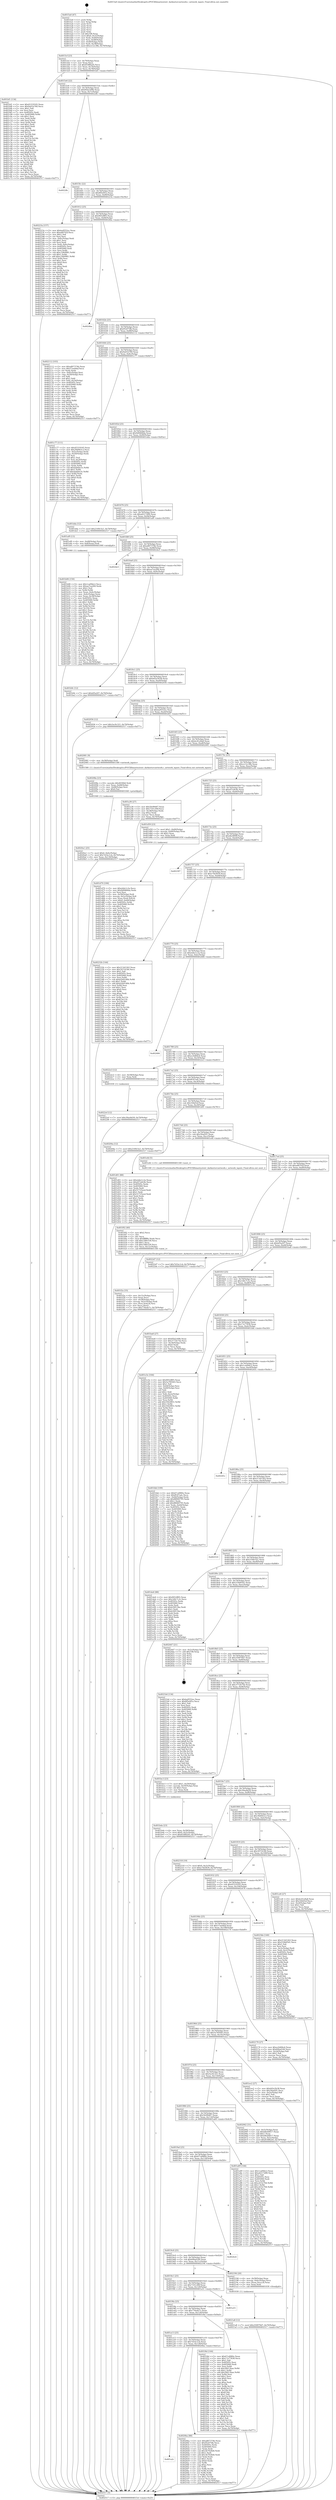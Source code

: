 digraph "0x4015a0" {
  label = "0x4015a0 (/mnt/c/Users/mathe/Desktop/tcc/POCII/binaries/extr_darknetsrcnetwork.c_network_inputs_Final-ollvm.out::main(0))"
  labelloc = "t"
  node[shape=record]

  Entry [label="",width=0.3,height=0.3,shape=circle,fillcolor=black,style=filled]
  "0x4015cf" [label="{
     0x4015cf [23]\l
     | [instrs]\l
     &nbsp;&nbsp;0x4015cf \<+3\>: mov -0x70(%rbp),%eax\l
     &nbsp;&nbsp;0x4015d2 \<+2\>: mov %eax,%ecx\l
     &nbsp;&nbsp;0x4015d4 \<+6\>: sub $0x818f82d5,%ecx\l
     &nbsp;&nbsp;0x4015da \<+3\>: mov %eax,-0x74(%rbp)\l
     &nbsp;&nbsp;0x4015dd \<+3\>: mov %ecx,-0x78(%rbp)\l
     &nbsp;&nbsp;0x4015e0 \<+6\>: je 0000000000401bf1 \<main+0x651\>\l
  }"]
  "0x401bf1" [label="{
     0x401bf1 [134]\l
     | [instrs]\l
     &nbsp;&nbsp;0x401bf1 \<+5\>: mov $0x45319165,%eax\l
     &nbsp;&nbsp;0x401bf6 \<+5\>: mov $0x9a01b760,%ecx\l
     &nbsp;&nbsp;0x401bfb \<+2\>: mov $0x1,%dl\l
     &nbsp;&nbsp;0x401bfd \<+2\>: xor %esi,%esi\l
     &nbsp;&nbsp;0x401bff \<+7\>: mov 0x40505c,%edi\l
     &nbsp;&nbsp;0x401c06 \<+8\>: mov 0x405060,%r8d\l
     &nbsp;&nbsp;0x401c0e \<+3\>: sub $0x1,%esi\l
     &nbsp;&nbsp;0x401c11 \<+3\>: mov %edi,%r9d\l
     &nbsp;&nbsp;0x401c14 \<+3\>: add %esi,%r9d\l
     &nbsp;&nbsp;0x401c17 \<+4\>: imul %r9d,%edi\l
     &nbsp;&nbsp;0x401c1b \<+3\>: and $0x1,%edi\l
     &nbsp;&nbsp;0x401c1e \<+3\>: cmp $0x0,%edi\l
     &nbsp;&nbsp;0x401c21 \<+4\>: sete %r10b\l
     &nbsp;&nbsp;0x401c25 \<+4\>: cmp $0xa,%r8d\l
     &nbsp;&nbsp;0x401c29 \<+4\>: setl %r11b\l
     &nbsp;&nbsp;0x401c2d \<+3\>: mov %r10b,%bl\l
     &nbsp;&nbsp;0x401c30 \<+3\>: xor $0xff,%bl\l
     &nbsp;&nbsp;0x401c33 \<+3\>: mov %r11b,%r14b\l
     &nbsp;&nbsp;0x401c36 \<+4\>: xor $0xff,%r14b\l
     &nbsp;&nbsp;0x401c3a \<+3\>: xor $0x1,%dl\l
     &nbsp;&nbsp;0x401c3d \<+3\>: mov %bl,%r15b\l
     &nbsp;&nbsp;0x401c40 \<+4\>: and $0xff,%r15b\l
     &nbsp;&nbsp;0x401c44 \<+3\>: and %dl,%r10b\l
     &nbsp;&nbsp;0x401c47 \<+3\>: mov %r14b,%r12b\l
     &nbsp;&nbsp;0x401c4a \<+4\>: and $0xff,%r12b\l
     &nbsp;&nbsp;0x401c4e \<+3\>: and %dl,%r11b\l
     &nbsp;&nbsp;0x401c51 \<+3\>: or %r10b,%r15b\l
     &nbsp;&nbsp;0x401c54 \<+3\>: or %r11b,%r12b\l
     &nbsp;&nbsp;0x401c57 \<+3\>: xor %r12b,%r15b\l
     &nbsp;&nbsp;0x401c5a \<+3\>: or %r14b,%bl\l
     &nbsp;&nbsp;0x401c5d \<+3\>: xor $0xff,%bl\l
     &nbsp;&nbsp;0x401c60 \<+3\>: or $0x1,%dl\l
     &nbsp;&nbsp;0x401c63 \<+2\>: and %dl,%bl\l
     &nbsp;&nbsp;0x401c65 \<+3\>: or %bl,%r15b\l
     &nbsp;&nbsp;0x401c68 \<+4\>: test $0x1,%r15b\l
     &nbsp;&nbsp;0x401c6c \<+3\>: cmovne %ecx,%eax\l
     &nbsp;&nbsp;0x401c6f \<+3\>: mov %eax,-0x70(%rbp)\l
     &nbsp;&nbsp;0x401c72 \<+5\>: jmp 0000000000402517 \<main+0xf77\>\l
  }"]
  "0x4015e6" [label="{
     0x4015e6 [22]\l
     | [instrs]\l
     &nbsp;&nbsp;0x4015e6 \<+5\>: jmp 00000000004015eb \<main+0x4b\>\l
     &nbsp;&nbsp;0x4015eb \<+3\>: mov -0x74(%rbp),%eax\l
     &nbsp;&nbsp;0x4015ee \<+5\>: sub $0x85b2c69b,%eax\l
     &nbsp;&nbsp;0x4015f3 \<+3\>: mov %eax,-0x7c(%rbp)\l
     &nbsp;&nbsp;0x4015f6 \<+6\>: je 00000000004022fb \<main+0xd5b\>\l
  }"]
  Exit [label="",width=0.3,height=0.3,shape=circle,fillcolor=black,style=filled,peripheries=2]
  "0x4022fb" [label="{
     0x4022fb\l
  }", style=dashed]
  "0x4015fc" [label="{
     0x4015fc [22]\l
     | [instrs]\l
     &nbsp;&nbsp;0x4015fc \<+5\>: jmp 0000000000401601 \<main+0x61\>\l
     &nbsp;&nbsp;0x401601 \<+3\>: mov -0x74(%rbp),%eax\l
     &nbsp;&nbsp;0x401604 \<+5\>: sub $0x8f5e0f1e,%eax\l
     &nbsp;&nbsp;0x401609 \<+3\>: mov %eax,-0x80(%rbp)\l
     &nbsp;&nbsp;0x40160c \<+6\>: je 000000000040223a \<main+0xc9a\>\l
  }"]
  "0x4022ef" [label="{
     0x4022ef [12]\l
     | [instrs]\l
     &nbsp;&nbsp;0x4022ef \<+7\>: movl $0x39ae8d30,-0x70(%rbp)\l
     &nbsp;&nbsp;0x4022f6 \<+5\>: jmp 0000000000402517 \<main+0xf77\>\l
  }"]
  "0x40223a" [label="{
     0x40223a [157]\l
     | [instrs]\l
     &nbsp;&nbsp;0x40223a \<+5\>: mov $0xba9552ec,%eax\l
     &nbsp;&nbsp;0x40223f \<+5\>: mov $0xa68702f,%ecx\l
     &nbsp;&nbsp;0x402244 \<+2\>: mov $0x1,%dl\l
     &nbsp;&nbsp;0x402246 \<+2\>: xor %esi,%esi\l
     &nbsp;&nbsp;0x402248 \<+3\>: mov -0x6c(%rbp),%edi\l
     &nbsp;&nbsp;0x40224b \<+3\>: sub $0x1,%esi\l
     &nbsp;&nbsp;0x40224e \<+2\>: sub %esi,%edi\l
     &nbsp;&nbsp;0x402250 \<+3\>: mov %edi,-0x6c(%rbp)\l
     &nbsp;&nbsp;0x402253 \<+7\>: mov 0x40505c,%esi\l
     &nbsp;&nbsp;0x40225a \<+7\>: mov 0x405060,%edi\l
     &nbsp;&nbsp;0x402261 \<+3\>: mov %esi,%r8d\l
     &nbsp;&nbsp;0x402264 \<+7\>: sub $0xc19b9981,%r8d\l
     &nbsp;&nbsp;0x40226b \<+4\>: sub $0x1,%r8d\l
     &nbsp;&nbsp;0x40226f \<+7\>: add $0xc19b9981,%r8d\l
     &nbsp;&nbsp;0x402276 \<+4\>: imul %r8d,%esi\l
     &nbsp;&nbsp;0x40227a \<+3\>: and $0x1,%esi\l
     &nbsp;&nbsp;0x40227d \<+3\>: cmp $0x0,%esi\l
     &nbsp;&nbsp;0x402280 \<+4\>: sete %r9b\l
     &nbsp;&nbsp;0x402284 \<+3\>: cmp $0xa,%edi\l
     &nbsp;&nbsp;0x402287 \<+4\>: setl %r10b\l
     &nbsp;&nbsp;0x40228b \<+3\>: mov %r9b,%r11b\l
     &nbsp;&nbsp;0x40228e \<+4\>: xor $0xff,%r11b\l
     &nbsp;&nbsp;0x402292 \<+3\>: mov %r10b,%bl\l
     &nbsp;&nbsp;0x402295 \<+3\>: xor $0xff,%bl\l
     &nbsp;&nbsp;0x402298 \<+3\>: xor $0x1,%dl\l
     &nbsp;&nbsp;0x40229b \<+3\>: mov %r11b,%r14b\l
     &nbsp;&nbsp;0x40229e \<+4\>: and $0xff,%r14b\l
     &nbsp;&nbsp;0x4022a2 \<+3\>: and %dl,%r9b\l
     &nbsp;&nbsp;0x4022a5 \<+3\>: mov %bl,%r15b\l
     &nbsp;&nbsp;0x4022a8 \<+4\>: and $0xff,%r15b\l
     &nbsp;&nbsp;0x4022ac \<+3\>: and %dl,%r10b\l
     &nbsp;&nbsp;0x4022af \<+3\>: or %r9b,%r14b\l
     &nbsp;&nbsp;0x4022b2 \<+3\>: or %r10b,%r15b\l
     &nbsp;&nbsp;0x4022b5 \<+3\>: xor %r15b,%r14b\l
     &nbsp;&nbsp;0x4022b8 \<+3\>: or %bl,%r11b\l
     &nbsp;&nbsp;0x4022bb \<+4\>: xor $0xff,%r11b\l
     &nbsp;&nbsp;0x4022bf \<+3\>: or $0x1,%dl\l
     &nbsp;&nbsp;0x4022c2 \<+3\>: and %dl,%r11b\l
     &nbsp;&nbsp;0x4022c5 \<+3\>: or %r11b,%r14b\l
     &nbsp;&nbsp;0x4022c8 \<+4\>: test $0x1,%r14b\l
     &nbsp;&nbsp;0x4022cc \<+3\>: cmovne %ecx,%eax\l
     &nbsp;&nbsp;0x4022cf \<+3\>: mov %eax,-0x70(%rbp)\l
     &nbsp;&nbsp;0x4022d2 \<+5\>: jmp 0000000000402517 \<main+0xf77\>\l
  }"]
  "0x401612" [label="{
     0x401612 [25]\l
     | [instrs]\l
     &nbsp;&nbsp;0x401612 \<+5\>: jmp 0000000000401617 \<main+0x77\>\l
     &nbsp;&nbsp;0x401617 \<+3\>: mov -0x74(%rbp),%eax\l
     &nbsp;&nbsp;0x40161a \<+5\>: sub $0x9052ff05,%eax\l
     &nbsp;&nbsp;0x40161f \<+6\>: mov %eax,-0x84(%rbp)\l
     &nbsp;&nbsp;0x401625 \<+6\>: je 00000000004024ba \<main+0xf1a\>\l
  }"]
  "0x4021a8" [label="{
     0x4021a8 [12]\l
     | [instrs]\l
     &nbsp;&nbsp;0x4021a8 \<+7\>: movl $0x250979d7,-0x70(%rbp)\l
     &nbsp;&nbsp;0x4021af \<+5\>: jmp 0000000000402517 \<main+0xf77\>\l
  }"]
  "0x4024ba" [label="{
     0x4024ba\l
  }", style=dashed]
  "0x40162b" [label="{
     0x40162b [25]\l
     | [instrs]\l
     &nbsp;&nbsp;0x40162b \<+5\>: jmp 0000000000401630 \<main+0x90\>\l
     &nbsp;&nbsp;0x401630 \<+3\>: mov -0x74(%rbp),%eax\l
     &nbsp;&nbsp;0x401633 \<+5\>: sub $0x952f75fb,%eax\l
     &nbsp;&nbsp;0x401638 \<+6\>: mov %eax,-0x88(%rbp)\l
     &nbsp;&nbsp;0x40163e \<+6\>: je 0000000000402112 \<main+0xb72\>\l
  }"]
  "0x401a2c" [label="{
     0x401a2c\l
  }", style=dashed]
  "0x402112" [label="{
     0x402112 [103]\l
     | [instrs]\l
     &nbsp;&nbsp;0x402112 \<+5\>: mov $0xa807374b,%eax\l
     &nbsp;&nbsp;0x402117 \<+5\>: mov $0x57aeb8af,%ecx\l
     &nbsp;&nbsp;0x40211c \<+2\>: xor %edx,%edx\l
     &nbsp;&nbsp;0x40211e \<+3\>: mov -0x6c(%rbp),%esi\l
     &nbsp;&nbsp;0x402121 \<+3\>: cmp -0x50(%rbp),%esi\l
     &nbsp;&nbsp;0x402124 \<+4\>: setl %dil\l
     &nbsp;&nbsp;0x402128 \<+4\>: and $0x1,%dil\l
     &nbsp;&nbsp;0x40212c \<+4\>: mov %dil,-0x2d(%rbp)\l
     &nbsp;&nbsp;0x402130 \<+7\>: mov 0x40505c,%esi\l
     &nbsp;&nbsp;0x402137 \<+8\>: mov 0x405060,%r8d\l
     &nbsp;&nbsp;0x40213f \<+3\>: sub $0x1,%edx\l
     &nbsp;&nbsp;0x402142 \<+3\>: mov %esi,%r9d\l
     &nbsp;&nbsp;0x402145 \<+3\>: add %edx,%r9d\l
     &nbsp;&nbsp;0x402148 \<+4\>: imul %r9d,%esi\l
     &nbsp;&nbsp;0x40214c \<+3\>: and $0x1,%esi\l
     &nbsp;&nbsp;0x40214f \<+3\>: cmp $0x0,%esi\l
     &nbsp;&nbsp;0x402152 \<+4\>: sete %dil\l
     &nbsp;&nbsp;0x402156 \<+4\>: cmp $0xa,%r8d\l
     &nbsp;&nbsp;0x40215a \<+4\>: setl %r10b\l
     &nbsp;&nbsp;0x40215e \<+3\>: mov %dil,%r11b\l
     &nbsp;&nbsp;0x402161 \<+3\>: and %r10b,%r11b\l
     &nbsp;&nbsp;0x402164 \<+3\>: xor %r10b,%dil\l
     &nbsp;&nbsp;0x402167 \<+3\>: or %dil,%r11b\l
     &nbsp;&nbsp;0x40216a \<+4\>: test $0x1,%r11b\l
     &nbsp;&nbsp;0x40216e \<+3\>: cmovne %ecx,%eax\l
     &nbsp;&nbsp;0x402171 \<+3\>: mov %eax,-0x70(%rbp)\l
     &nbsp;&nbsp;0x402174 \<+5\>: jmp 0000000000402517 \<main+0xf77\>\l
  }"]
  "0x401644" [label="{
     0x401644 [25]\l
     | [instrs]\l
     &nbsp;&nbsp;0x401644 \<+5\>: jmp 0000000000401649 \<main+0xa9\>\l
     &nbsp;&nbsp;0x401649 \<+3\>: mov -0x74(%rbp),%eax\l
     &nbsp;&nbsp;0x40164c \<+5\>: sub $0x9a01b760,%eax\l
     &nbsp;&nbsp;0x401651 \<+6\>: mov %eax,-0x8c(%rbp)\l
     &nbsp;&nbsp;0x401657 \<+6\>: je 0000000000401c77 \<main+0x6d7\>\l
  }"]
  "0x4020ba" [label="{
     0x4020ba [88]\l
     | [instrs]\l
     &nbsp;&nbsp;0x4020ba \<+5\>: mov $0xa807374b,%eax\l
     &nbsp;&nbsp;0x4020bf \<+5\>: mov $0x952f75fb,%ecx\l
     &nbsp;&nbsp;0x4020c4 \<+7\>: mov 0x40505c,%edx\l
     &nbsp;&nbsp;0x4020cb \<+7\>: mov 0x405060,%esi\l
     &nbsp;&nbsp;0x4020d2 \<+2\>: mov %edx,%edi\l
     &nbsp;&nbsp;0x4020d4 \<+6\>: sub $0x3b70e8d4,%edi\l
     &nbsp;&nbsp;0x4020da \<+3\>: sub $0x1,%edi\l
     &nbsp;&nbsp;0x4020dd \<+6\>: add $0x3b70e8d4,%edi\l
     &nbsp;&nbsp;0x4020e3 \<+3\>: imul %edi,%edx\l
     &nbsp;&nbsp;0x4020e6 \<+3\>: and $0x1,%edx\l
     &nbsp;&nbsp;0x4020e9 \<+3\>: cmp $0x0,%edx\l
     &nbsp;&nbsp;0x4020ec \<+4\>: sete %r8b\l
     &nbsp;&nbsp;0x4020f0 \<+3\>: cmp $0xa,%esi\l
     &nbsp;&nbsp;0x4020f3 \<+4\>: setl %r9b\l
     &nbsp;&nbsp;0x4020f7 \<+3\>: mov %r8b,%r10b\l
     &nbsp;&nbsp;0x4020fa \<+3\>: and %r9b,%r10b\l
     &nbsp;&nbsp;0x4020fd \<+3\>: xor %r9b,%r8b\l
     &nbsp;&nbsp;0x402100 \<+3\>: or %r8b,%r10b\l
     &nbsp;&nbsp;0x402103 \<+4\>: test $0x1,%r10b\l
     &nbsp;&nbsp;0x402107 \<+3\>: cmovne %ecx,%eax\l
     &nbsp;&nbsp;0x40210a \<+3\>: mov %eax,-0x70(%rbp)\l
     &nbsp;&nbsp;0x40210d \<+5\>: jmp 0000000000402517 \<main+0xf77\>\l
  }"]
  "0x401c77" [label="{
     0x401c77 [111]\l
     | [instrs]\l
     &nbsp;&nbsp;0x401c77 \<+5\>: mov $0x45319165,%eax\l
     &nbsp;&nbsp;0x401c7c \<+5\>: mov $0x39d943c3,%ecx\l
     &nbsp;&nbsp;0x401c81 \<+3\>: mov -0x5c(%rbp),%edx\l
     &nbsp;&nbsp;0x401c84 \<+3\>: cmp -0x50(%rbp),%edx\l
     &nbsp;&nbsp;0x401c87 \<+4\>: setl %sil\l
     &nbsp;&nbsp;0x401c8b \<+4\>: and $0x1,%sil\l
     &nbsp;&nbsp;0x401c8f \<+4\>: mov %sil,-0x2f(%rbp)\l
     &nbsp;&nbsp;0x401c93 \<+7\>: mov 0x40505c,%edx\l
     &nbsp;&nbsp;0x401c9a \<+7\>: mov 0x405060,%edi\l
     &nbsp;&nbsp;0x401ca1 \<+3\>: mov %edx,%r8d\l
     &nbsp;&nbsp;0x401ca4 \<+7\>: sub $0xdabbbe3c,%r8d\l
     &nbsp;&nbsp;0x401cab \<+4\>: sub $0x1,%r8d\l
     &nbsp;&nbsp;0x401caf \<+7\>: add $0xdabbbe3c,%r8d\l
     &nbsp;&nbsp;0x401cb6 \<+4\>: imul %r8d,%edx\l
     &nbsp;&nbsp;0x401cba \<+3\>: and $0x1,%edx\l
     &nbsp;&nbsp;0x401cbd \<+3\>: cmp $0x0,%edx\l
     &nbsp;&nbsp;0x401cc0 \<+4\>: sete %sil\l
     &nbsp;&nbsp;0x401cc4 \<+3\>: cmp $0xa,%edi\l
     &nbsp;&nbsp;0x401cc7 \<+4\>: setl %r9b\l
     &nbsp;&nbsp;0x401ccb \<+3\>: mov %sil,%r10b\l
     &nbsp;&nbsp;0x401cce \<+3\>: and %r9b,%r10b\l
     &nbsp;&nbsp;0x401cd1 \<+3\>: xor %r9b,%sil\l
     &nbsp;&nbsp;0x401cd4 \<+3\>: or %sil,%r10b\l
     &nbsp;&nbsp;0x401cd7 \<+4\>: test $0x1,%r10b\l
     &nbsp;&nbsp;0x401cdb \<+3\>: cmovne %ecx,%eax\l
     &nbsp;&nbsp;0x401cde \<+3\>: mov %eax,-0x70(%rbp)\l
     &nbsp;&nbsp;0x401ce1 \<+5\>: jmp 0000000000402517 \<main+0xf77\>\l
  }"]
  "0x40165d" [label="{
     0x40165d [25]\l
     | [instrs]\l
     &nbsp;&nbsp;0x40165d \<+5\>: jmp 0000000000401662 \<main+0xc2\>\l
     &nbsp;&nbsp;0x401662 \<+3\>: mov -0x74(%rbp),%eax\l
     &nbsp;&nbsp;0x401665 \<+5\>: sub $0x9d9466da,%eax\l
     &nbsp;&nbsp;0x40166a \<+6\>: mov %eax,-0x90(%rbp)\l
     &nbsp;&nbsp;0x401670 \<+6\>: je 0000000000401dda \<main+0x83a\>\l
  }"]
  "0x4020a1" [label="{
     0x4020a1 [25]\l
     | [instrs]\l
     &nbsp;&nbsp;0x4020a1 \<+7\>: movl $0x0,-0x6c(%rbp)\l
     &nbsp;&nbsp;0x4020a8 \<+7\>: movl $0x7d1bc1cb,-0x70(%rbp)\l
     &nbsp;&nbsp;0x4020af \<+6\>: mov %eax,-0x130(%rbp)\l
     &nbsp;&nbsp;0x4020b5 \<+5\>: jmp 0000000000402517 \<main+0xf77\>\l
  }"]
  "0x401dda" [label="{
     0x401dda [12]\l
     | [instrs]\l
     &nbsp;&nbsp;0x401dda \<+7\>: movl $0x2169c5a1,-0x70(%rbp)\l
     &nbsp;&nbsp;0x401de1 \<+5\>: jmp 0000000000402517 \<main+0xf77\>\l
  }"]
  "0x401676" [label="{
     0x401676 [25]\l
     | [instrs]\l
     &nbsp;&nbsp;0x401676 \<+5\>: jmp 000000000040167b \<main+0xdb\>\l
     &nbsp;&nbsp;0x40167b \<+3\>: mov -0x74(%rbp),%eax\l
     &nbsp;&nbsp;0x40167e \<+5\>: sub $0xa6217d90,%eax\l
     &nbsp;&nbsp;0x401683 \<+6\>: mov %eax,-0x94(%rbp)\l
     &nbsp;&nbsp;0x401689 \<+6\>: je 0000000000401af9 \<main+0x559\>\l
  }"]
  "0x40208a" [label="{
     0x40208a [23]\l
     | [instrs]\l
     &nbsp;&nbsp;0x40208a \<+10\>: movabs $0x4030b6,%rdi\l
     &nbsp;&nbsp;0x402094 \<+3\>: mov %eax,-0x68(%rbp)\l
     &nbsp;&nbsp;0x402097 \<+3\>: mov -0x68(%rbp),%esi\l
     &nbsp;&nbsp;0x40209a \<+2\>: mov $0x0,%al\l
     &nbsp;&nbsp;0x40209c \<+5\>: call 0000000000401040 \<printf@plt\>\l
     | [calls]\l
     &nbsp;&nbsp;0x401040 \{1\} (unknown)\l
  }"]
  "0x401af9" [label="{
     0x401af9 [13]\l
     | [instrs]\l
     &nbsp;&nbsp;0x401af9 \<+4\>: mov -0x48(%rbp),%rax\l
     &nbsp;&nbsp;0x401afd \<+4\>: mov 0x8(%rax),%rdi\l
     &nbsp;&nbsp;0x401b01 \<+5\>: call 0000000000401060 \<atoi@plt\>\l
     | [calls]\l
     &nbsp;&nbsp;0x401060 \{1\} (unknown)\l
  }"]
  "0x40168f" [label="{
     0x40168f [25]\l
     | [instrs]\l
     &nbsp;&nbsp;0x40168f \<+5\>: jmp 0000000000401694 \<main+0xf4\>\l
     &nbsp;&nbsp;0x401694 \<+3\>: mov -0x74(%rbp),%eax\l
     &nbsp;&nbsp;0x401697 \<+5\>: sub $0xa807374b,%eax\l
     &nbsp;&nbsp;0x40169c \<+6\>: mov %eax,-0x98(%rbp)\l
     &nbsp;&nbsp;0x4016a2 \<+6\>: je 00000000004024e5 \<main+0xf45\>\l
  }"]
  "0x401a13" [label="{
     0x401a13 [25]\l
     | [instrs]\l
     &nbsp;&nbsp;0x401a13 \<+5\>: jmp 0000000000401a18 \<main+0x478\>\l
     &nbsp;&nbsp;0x401a18 \<+3\>: mov -0x74(%rbp),%eax\l
     &nbsp;&nbsp;0x401a1b \<+5\>: sub $0x7d1bc1cb,%eax\l
     &nbsp;&nbsp;0x401a20 \<+6\>: mov %eax,-0x128(%rbp)\l
     &nbsp;&nbsp;0x401a26 \<+6\>: je 00000000004020ba \<main+0xb1a\>\l
  }"]
  "0x4024e5" [label="{
     0x4024e5\l
  }", style=dashed]
  "0x4016a8" [label="{
     0x4016a8 [25]\l
     | [instrs]\l
     &nbsp;&nbsp;0x4016a8 \<+5\>: jmp 00000000004016ad \<main+0x10d\>\l
     &nbsp;&nbsp;0x4016ad \<+3\>: mov -0x74(%rbp),%eax\l
     &nbsp;&nbsp;0x4016b0 \<+5\>: sub $0xaa7ea264,%eax\l
     &nbsp;&nbsp;0x4016b5 \<+6\>: mov %eax,-0x9c(%rbp)\l
     &nbsp;&nbsp;0x4016bb \<+6\>: je 0000000000401b9c \<main+0x5fc\>\l
  }"]
  "0x401f4d" [label="{
     0x401f4d [144]\l
     | [instrs]\l
     &nbsp;&nbsp;0x401f4d \<+5\>: mov $0x67cd980e,%eax\l
     &nbsp;&nbsp;0x401f52 \<+5\>: mov $0x17a77838,%ecx\l
     &nbsp;&nbsp;0x401f57 \<+2\>: mov $0x1,%dl\l
     &nbsp;&nbsp;0x401f59 \<+7\>: mov 0x40505c,%esi\l
     &nbsp;&nbsp;0x401f60 \<+7\>: mov 0x405060,%edi\l
     &nbsp;&nbsp;0x401f67 \<+3\>: mov %esi,%r8d\l
     &nbsp;&nbsp;0x401f6a \<+7\>: sub $0x56613bae,%r8d\l
     &nbsp;&nbsp;0x401f71 \<+4\>: sub $0x1,%r8d\l
     &nbsp;&nbsp;0x401f75 \<+7\>: add $0x56613bae,%r8d\l
     &nbsp;&nbsp;0x401f7c \<+4\>: imul %r8d,%esi\l
     &nbsp;&nbsp;0x401f80 \<+3\>: and $0x1,%esi\l
     &nbsp;&nbsp;0x401f83 \<+3\>: cmp $0x0,%esi\l
     &nbsp;&nbsp;0x401f86 \<+4\>: sete %r9b\l
     &nbsp;&nbsp;0x401f8a \<+3\>: cmp $0xa,%edi\l
     &nbsp;&nbsp;0x401f8d \<+4\>: setl %r10b\l
     &nbsp;&nbsp;0x401f91 \<+3\>: mov %r9b,%r11b\l
     &nbsp;&nbsp;0x401f94 \<+4\>: xor $0xff,%r11b\l
     &nbsp;&nbsp;0x401f98 \<+3\>: mov %r10b,%bl\l
     &nbsp;&nbsp;0x401f9b \<+3\>: xor $0xff,%bl\l
     &nbsp;&nbsp;0x401f9e \<+3\>: xor $0x1,%dl\l
     &nbsp;&nbsp;0x401fa1 \<+3\>: mov %r11b,%r14b\l
     &nbsp;&nbsp;0x401fa4 \<+4\>: and $0xff,%r14b\l
     &nbsp;&nbsp;0x401fa8 \<+3\>: and %dl,%r9b\l
     &nbsp;&nbsp;0x401fab \<+3\>: mov %bl,%r15b\l
     &nbsp;&nbsp;0x401fae \<+4\>: and $0xff,%r15b\l
     &nbsp;&nbsp;0x401fb2 \<+3\>: and %dl,%r10b\l
     &nbsp;&nbsp;0x401fb5 \<+3\>: or %r9b,%r14b\l
     &nbsp;&nbsp;0x401fb8 \<+3\>: or %r10b,%r15b\l
     &nbsp;&nbsp;0x401fbb \<+3\>: xor %r15b,%r14b\l
     &nbsp;&nbsp;0x401fbe \<+3\>: or %bl,%r11b\l
     &nbsp;&nbsp;0x401fc1 \<+4\>: xor $0xff,%r11b\l
     &nbsp;&nbsp;0x401fc5 \<+3\>: or $0x1,%dl\l
     &nbsp;&nbsp;0x401fc8 \<+3\>: and %dl,%r11b\l
     &nbsp;&nbsp;0x401fcb \<+3\>: or %r11b,%r14b\l
     &nbsp;&nbsp;0x401fce \<+4\>: test $0x1,%r14b\l
     &nbsp;&nbsp;0x401fd2 \<+3\>: cmovne %ecx,%eax\l
     &nbsp;&nbsp;0x401fd5 \<+3\>: mov %eax,-0x70(%rbp)\l
     &nbsp;&nbsp;0x401fd8 \<+5\>: jmp 0000000000402517 \<main+0xf77\>\l
  }"]
  "0x401b9c" [label="{
     0x401b9c [12]\l
     | [instrs]\l
     &nbsp;&nbsp;0x401b9c \<+7\>: movl $0xbf5a207,-0x70(%rbp)\l
     &nbsp;&nbsp;0x401ba3 \<+5\>: jmp 0000000000402517 \<main+0xf77\>\l
  }"]
  "0x4016c1" [label="{
     0x4016c1 [25]\l
     | [instrs]\l
     &nbsp;&nbsp;0x4016c1 \<+5\>: jmp 00000000004016c6 \<main+0x126\>\l
     &nbsp;&nbsp;0x4016c6 \<+3\>: mov -0x74(%rbp),%eax\l
     &nbsp;&nbsp;0x4016c9 \<+5\>: sub $0xb02e5b38,%eax\l
     &nbsp;&nbsp;0x4016ce \<+6\>: mov %eax,-0xa0(%rbp)\l
     &nbsp;&nbsp;0x4016d4 \<+6\>: je 0000000000402056 \<main+0xab6\>\l
  }"]
  "0x4019fa" [label="{
     0x4019fa [25]\l
     | [instrs]\l
     &nbsp;&nbsp;0x4019fa \<+5\>: jmp 00000000004019ff \<main+0x45f\>\l
     &nbsp;&nbsp;0x4019ff \<+3\>: mov -0x74(%rbp),%eax\l
     &nbsp;&nbsp;0x401a02 \<+5\>: sub $0x776ede7c,%eax\l
     &nbsp;&nbsp;0x401a07 \<+6\>: mov %eax,-0x124(%rbp)\l
     &nbsp;&nbsp;0x401a0d \<+6\>: je 0000000000401f4d \<main+0x9ad\>\l
  }"]
  "0x402056" [label="{
     0x402056 [12]\l
     | [instrs]\l
     &nbsp;&nbsp;0x402056 \<+7\>: movl $0x5ec9c321,-0x70(%rbp)\l
     &nbsp;&nbsp;0x40205d \<+5\>: jmp 0000000000402517 \<main+0xf77\>\l
  }"]
  "0x4016da" [label="{
     0x4016da [25]\l
     | [instrs]\l
     &nbsp;&nbsp;0x4016da \<+5\>: jmp 00000000004016df \<main+0x13f\>\l
     &nbsp;&nbsp;0x4016df \<+3\>: mov -0x74(%rbp),%eax\l
     &nbsp;&nbsp;0x4016e2 \<+5\>: sub $0xba9552ec,%eax\l
     &nbsp;&nbsp;0x4016e7 \<+6\>: mov %eax,-0xa4(%rbp)\l
     &nbsp;&nbsp;0x4016ed \<+6\>: je 00000000004024f1 \<main+0xf51\>\l
  }"]
  "0x401a51" [label="{
     0x401a51\l
  }", style=dashed]
  "0x4024f1" [label="{
     0x4024f1\l
  }", style=dashed]
  "0x4016f3" [label="{
     0x4016f3 [25]\l
     | [instrs]\l
     &nbsp;&nbsp;0x4016f3 \<+5\>: jmp 00000000004016f8 \<main+0x158\>\l
     &nbsp;&nbsp;0x4016f8 \<+3\>: mov -0x74(%rbp),%eax\l
     &nbsp;&nbsp;0x4016fb \<+5\>: sub $0xbc41e8a8,%eax\l
     &nbsp;&nbsp;0x401700 \<+6\>: mov %eax,-0xa8(%rbp)\l
     &nbsp;&nbsp;0x401706 \<+6\>: je 0000000000402081 \<main+0xae1\>\l
  }"]
  "0x4019e1" [label="{
     0x4019e1 [25]\l
     | [instrs]\l
     &nbsp;&nbsp;0x4019e1 \<+5\>: jmp 00000000004019e6 \<main+0x446\>\l
     &nbsp;&nbsp;0x4019e6 \<+3\>: mov -0x74(%rbp),%eax\l
     &nbsp;&nbsp;0x4019e9 \<+5\>: sub $0x7101c00f,%eax\l
     &nbsp;&nbsp;0x4019ee \<+6\>: mov %eax,-0x120(%rbp)\l
     &nbsp;&nbsp;0x4019f4 \<+6\>: je 0000000000401a51 \<main+0x4b1\>\l
  }"]
  "0x402081" [label="{
     0x402081 [9]\l
     | [instrs]\l
     &nbsp;&nbsp;0x402081 \<+4\>: mov -0x58(%rbp),%rdi\l
     &nbsp;&nbsp;0x402085 \<+5\>: call 0000000000401580 \<network_inputs\>\l
     | [calls]\l
     &nbsp;&nbsp;0x401580 \{1\} (/mnt/c/Users/mathe/Desktop/tcc/POCII/binaries/extr_darknetsrcnetwork.c_network_inputs_Final-ollvm.out::network_inputs)\l
  }"]
  "0x40170c" [label="{
     0x40170c [25]\l
     | [instrs]\l
     &nbsp;&nbsp;0x40170c \<+5\>: jmp 0000000000401711 \<main+0x171\>\l
     &nbsp;&nbsp;0x401711 \<+3\>: mov -0x74(%rbp),%eax\l
     &nbsp;&nbsp;0x401714 \<+5\>: sub $0xce12c38b,%eax\l
     &nbsp;&nbsp;0x401719 \<+6\>: mov %eax,-0xac(%rbp)\l
     &nbsp;&nbsp;0x40171f \<+6\>: je 0000000000401a36 \<main+0x496\>\l
  }"]
  "0x402194" [label="{
     0x402194 [20]\l
     | [instrs]\l
     &nbsp;&nbsp;0x402194 \<+4\>: mov -0x58(%rbp),%rax\l
     &nbsp;&nbsp;0x402198 \<+4\>: movslq -0x6c(%rbp),%rcx\l
     &nbsp;&nbsp;0x40219c \<+4\>: mov (%rax,%rcx,8),%rax\l
     &nbsp;&nbsp;0x4021a0 \<+3\>: mov %rax,%rdi\l
     &nbsp;&nbsp;0x4021a3 \<+5\>: call 0000000000401030 \<free@plt\>\l
     | [calls]\l
     &nbsp;&nbsp;0x401030 \{1\} (unknown)\l
  }"]
  "0x401a36" [label="{
     0x401a36 [27]\l
     | [instrs]\l
     &nbsp;&nbsp;0x401a36 \<+5\>: mov $0x5fe99d67,%eax\l
     &nbsp;&nbsp;0x401a3b \<+5\>: mov $0x7101c00f,%ecx\l
     &nbsp;&nbsp;0x401a40 \<+3\>: mov -0x38(%rbp),%edx\l
     &nbsp;&nbsp;0x401a43 \<+3\>: cmp $0x2,%edx\l
     &nbsp;&nbsp;0x401a46 \<+3\>: cmovne %ecx,%eax\l
     &nbsp;&nbsp;0x401a49 \<+3\>: mov %eax,-0x70(%rbp)\l
     &nbsp;&nbsp;0x401a4c \<+5\>: jmp 0000000000402517 \<main+0xf77\>\l
  }"]
  "0x401725" [label="{
     0x401725 [25]\l
     | [instrs]\l
     &nbsp;&nbsp;0x401725 \<+5\>: jmp 000000000040172a \<main+0x18a\>\l
     &nbsp;&nbsp;0x40172a \<+3\>: mov -0x74(%rbp),%eax\l
     &nbsp;&nbsp;0x40172d \<+5\>: sub $0xd57a9c9e,%eax\l
     &nbsp;&nbsp;0x401732 \<+6\>: mov %eax,-0xb0(%rbp)\l
     &nbsp;&nbsp;0x401738 \<+6\>: je 0000000000401d59 \<main+0x7b9\>\l
  }"]
  "0x402517" [label="{
     0x402517 [5]\l
     | [instrs]\l
     &nbsp;&nbsp;0x402517 \<+5\>: jmp 00000000004015cf \<main+0x2f\>\l
  }"]
  "0x4015a0" [label="{
     0x4015a0 [47]\l
     | [instrs]\l
     &nbsp;&nbsp;0x4015a0 \<+1\>: push %rbp\l
     &nbsp;&nbsp;0x4015a1 \<+3\>: mov %rsp,%rbp\l
     &nbsp;&nbsp;0x4015a4 \<+2\>: push %r15\l
     &nbsp;&nbsp;0x4015a6 \<+2\>: push %r14\l
     &nbsp;&nbsp;0x4015a8 \<+2\>: push %r13\l
     &nbsp;&nbsp;0x4015aa \<+2\>: push %r12\l
     &nbsp;&nbsp;0x4015ac \<+1\>: push %rbx\l
     &nbsp;&nbsp;0x4015ad \<+7\>: sub $0x108,%rsp\l
     &nbsp;&nbsp;0x4015b4 \<+7\>: movl $0x0,-0x3c(%rbp)\l
     &nbsp;&nbsp;0x4015bb \<+3\>: mov %edi,-0x40(%rbp)\l
     &nbsp;&nbsp;0x4015be \<+4\>: mov %rsi,-0x48(%rbp)\l
     &nbsp;&nbsp;0x4015c2 \<+3\>: mov -0x40(%rbp),%edi\l
     &nbsp;&nbsp;0x4015c5 \<+3\>: mov %edi,-0x38(%rbp)\l
     &nbsp;&nbsp;0x4015c8 \<+7\>: movl $0xce12c38b,-0x70(%rbp)\l
  }"]
  "0x4019c8" [label="{
     0x4019c8 [25]\l
     | [instrs]\l
     &nbsp;&nbsp;0x4019c8 \<+5\>: jmp 00000000004019cd \<main+0x42d\>\l
     &nbsp;&nbsp;0x4019cd \<+3\>: mov -0x74(%rbp),%eax\l
     &nbsp;&nbsp;0x4019d0 \<+5\>: sub $0x69fad160,%eax\l
     &nbsp;&nbsp;0x4019d5 \<+6\>: mov %eax,-0x11c(%rbp)\l
     &nbsp;&nbsp;0x4019db \<+6\>: je 0000000000402194 \<main+0xbf4\>\l
  }"]
  "0x401d59" [label="{
     0x401d59 [23]\l
     | [instrs]\l
     &nbsp;&nbsp;0x401d59 \<+7\>: movl $0x1,-0x60(%rbp)\l
     &nbsp;&nbsp;0x401d60 \<+4\>: movslq -0x60(%rbp),%rax\l
     &nbsp;&nbsp;0x401d64 \<+4\>: shl $0x2,%rax\l
     &nbsp;&nbsp;0x401d68 \<+3\>: mov %rax,%rdi\l
     &nbsp;&nbsp;0x401d6b \<+5\>: call 0000000000401050 \<malloc@plt\>\l
     | [calls]\l
     &nbsp;&nbsp;0x401050 \{1\} (unknown)\l
  }"]
  "0x40173e" [label="{
     0x40173e [25]\l
     | [instrs]\l
     &nbsp;&nbsp;0x40173e \<+5\>: jmp 0000000000401743 \<main+0x1a3\>\l
     &nbsp;&nbsp;0x401743 \<+3\>: mov -0x74(%rbp),%eax\l
     &nbsp;&nbsp;0x401746 \<+5\>: sub $0xdbc8f99f,%eax\l
     &nbsp;&nbsp;0x40174b \<+6\>: mov %eax,-0xb4(%rbp)\l
     &nbsp;&nbsp;0x401751 \<+6\>: je 0000000000402307 \<main+0xd67\>\l
  }"]
  "0x4024c6" [label="{
     0x4024c6\l
  }", style=dashed]
  "0x402307" [label="{
     0x402307\l
  }", style=dashed]
  "0x401757" [label="{
     0x401757 [25]\l
     | [instrs]\l
     &nbsp;&nbsp;0x401757 \<+5\>: jmp 000000000040175c \<main+0x1bc\>\l
     &nbsp;&nbsp;0x40175c \<+3\>: mov -0x74(%rbp),%eax\l
     &nbsp;&nbsp;0x40175f \<+5\>: sub $0xe7fd3839,%eax\l
     &nbsp;&nbsp;0x401764 \<+6\>: mov %eax,-0xb8(%rbp)\l
     &nbsp;&nbsp;0x40176a \<+6\>: je 000000000040232b \<main+0xd8b\>\l
  }"]
  "0x401f2a" [label="{
     0x401f2a [35]\l
     | [instrs]\l
     &nbsp;&nbsp;0x401f2a \<+6\>: mov -0x12c(%rbp),%ecx\l
     &nbsp;&nbsp;0x401f30 \<+3\>: imul %eax,%ecx\l
     &nbsp;&nbsp;0x401f33 \<+4\>: mov -0x58(%rbp),%rsi\l
     &nbsp;&nbsp;0x401f37 \<+4\>: movslq -0x5c(%rbp),%rdi\l
     &nbsp;&nbsp;0x401f3b \<+4\>: mov (%rsi,%rdi,8),%rsi\l
     &nbsp;&nbsp;0x401f3f \<+2\>: mov %ecx,(%rsi)\l
     &nbsp;&nbsp;0x401f41 \<+7\>: movl $0x776ede7c,-0x70(%rbp)\l
     &nbsp;&nbsp;0x401f48 \<+5\>: jmp 0000000000402517 \<main+0xf77\>\l
  }"]
  "0x40232b" [label="{
     0x40232b [144]\l
     | [instrs]\l
     &nbsp;&nbsp;0x40232b \<+5\>: mov $0x213d12b5,%eax\l
     &nbsp;&nbsp;0x402330 \<+5\>: mov $0x3f37d146,%ecx\l
     &nbsp;&nbsp;0x402335 \<+2\>: mov $0x1,%dl\l
     &nbsp;&nbsp;0x402337 \<+7\>: mov 0x40505c,%esi\l
     &nbsp;&nbsp;0x40233e \<+7\>: mov 0x405060,%edi\l
     &nbsp;&nbsp;0x402345 \<+3\>: mov %esi,%r8d\l
     &nbsp;&nbsp;0x402348 \<+7\>: sub $0xb2b9146b,%r8d\l
     &nbsp;&nbsp;0x40234f \<+4\>: sub $0x1,%r8d\l
     &nbsp;&nbsp;0x402353 \<+7\>: add $0xb2b9146b,%r8d\l
     &nbsp;&nbsp;0x40235a \<+4\>: imul %r8d,%esi\l
     &nbsp;&nbsp;0x40235e \<+3\>: and $0x1,%esi\l
     &nbsp;&nbsp;0x402361 \<+3\>: cmp $0x0,%esi\l
     &nbsp;&nbsp;0x402364 \<+4\>: sete %r9b\l
     &nbsp;&nbsp;0x402368 \<+3\>: cmp $0xa,%edi\l
     &nbsp;&nbsp;0x40236b \<+4\>: setl %r10b\l
     &nbsp;&nbsp;0x40236f \<+3\>: mov %r9b,%r11b\l
     &nbsp;&nbsp;0x402372 \<+4\>: xor $0xff,%r11b\l
     &nbsp;&nbsp;0x402376 \<+3\>: mov %r10b,%bl\l
     &nbsp;&nbsp;0x402379 \<+3\>: xor $0xff,%bl\l
     &nbsp;&nbsp;0x40237c \<+3\>: xor $0x0,%dl\l
     &nbsp;&nbsp;0x40237f \<+3\>: mov %r11b,%r14b\l
     &nbsp;&nbsp;0x402382 \<+4\>: and $0x0,%r14b\l
     &nbsp;&nbsp;0x402386 \<+3\>: and %dl,%r9b\l
     &nbsp;&nbsp;0x402389 \<+3\>: mov %bl,%r15b\l
     &nbsp;&nbsp;0x40238c \<+4\>: and $0x0,%r15b\l
     &nbsp;&nbsp;0x402390 \<+3\>: and %dl,%r10b\l
     &nbsp;&nbsp;0x402393 \<+3\>: or %r9b,%r14b\l
     &nbsp;&nbsp;0x402396 \<+3\>: or %r10b,%r15b\l
     &nbsp;&nbsp;0x402399 \<+3\>: xor %r15b,%r14b\l
     &nbsp;&nbsp;0x40239c \<+3\>: or %bl,%r11b\l
     &nbsp;&nbsp;0x40239f \<+4\>: xor $0xff,%r11b\l
     &nbsp;&nbsp;0x4023a3 \<+3\>: or $0x0,%dl\l
     &nbsp;&nbsp;0x4023a6 \<+3\>: and %dl,%r11b\l
     &nbsp;&nbsp;0x4023a9 \<+3\>: or %r11b,%r14b\l
     &nbsp;&nbsp;0x4023ac \<+4\>: test $0x1,%r14b\l
     &nbsp;&nbsp;0x4023b0 \<+3\>: cmovne %ecx,%eax\l
     &nbsp;&nbsp;0x4023b3 \<+3\>: mov %eax,-0x70(%rbp)\l
     &nbsp;&nbsp;0x4023b6 \<+5\>: jmp 0000000000402517 \<main+0xf77\>\l
  }"]
  "0x401770" [label="{
     0x401770 [25]\l
     | [instrs]\l
     &nbsp;&nbsp;0x401770 \<+5\>: jmp 0000000000401775 \<main+0x1d5\>\l
     &nbsp;&nbsp;0x401775 \<+3\>: mov -0x74(%rbp),%eax\l
     &nbsp;&nbsp;0x401778 \<+5\>: sub $0xeb4e1c2a,%eax\l
     &nbsp;&nbsp;0x40177d \<+6\>: mov %eax,-0xbc(%rbp)\l
     &nbsp;&nbsp;0x401783 \<+6\>: je 0000000000402484 \<main+0xee4\>\l
  }"]
  "0x401f02" [label="{
     0x401f02 [40]\l
     | [instrs]\l
     &nbsp;&nbsp;0x401f02 \<+5\>: mov $0x2,%ecx\l
     &nbsp;&nbsp;0x401f07 \<+1\>: cltd\l
     &nbsp;&nbsp;0x401f08 \<+2\>: idiv %ecx\l
     &nbsp;&nbsp;0x401f0a \<+6\>: imul $0xfffffffe,%edx,%ecx\l
     &nbsp;&nbsp;0x401f10 \<+6\>: add $0xc58fe530,%ecx\l
     &nbsp;&nbsp;0x401f16 \<+3\>: add $0x1,%ecx\l
     &nbsp;&nbsp;0x401f19 \<+6\>: sub $0xc58fe530,%ecx\l
     &nbsp;&nbsp;0x401f1f \<+6\>: mov %ecx,-0x12c(%rbp)\l
     &nbsp;&nbsp;0x401f25 \<+5\>: call 0000000000401160 \<next_i\>\l
     | [calls]\l
     &nbsp;&nbsp;0x401160 \{1\} (/mnt/c/Users/mathe/Desktop/tcc/POCII/binaries/extr_darknetsrcnetwork.c_network_inputs_Final-ollvm.out::next_i)\l
  }"]
  "0x402484" [label="{
     0x402484\l
  }", style=dashed]
  "0x401789" [label="{
     0x401789 [25]\l
     | [instrs]\l
     &nbsp;&nbsp;0x401789 \<+5\>: jmp 000000000040178e \<main+0x1ee\>\l
     &nbsp;&nbsp;0x40178e \<+3\>: mov -0x74(%rbp),%eax\l
     &nbsp;&nbsp;0x401791 \<+5\>: sub $0xec0d84e4,%eax\l
     &nbsp;&nbsp;0x401796 \<+6\>: mov %eax,-0xc0(%rbp)\l
     &nbsp;&nbsp;0x40179c \<+6\>: je 00000000004022e3 \<main+0xd43\>\l
  }"]
  "0x401d70" [label="{
     0x401d70 [106]\l
     | [instrs]\l
     &nbsp;&nbsp;0x401d70 \<+5\>: mov $0xeb4e1c2a,%ecx\l
     &nbsp;&nbsp;0x401d75 \<+5\>: mov $0x9d9466da,%edx\l
     &nbsp;&nbsp;0x401d7a \<+2\>: xor %esi,%esi\l
     &nbsp;&nbsp;0x401d7c \<+4\>: mov -0x58(%rbp),%rdi\l
     &nbsp;&nbsp;0x401d80 \<+4\>: movslq -0x5c(%rbp),%r8\l
     &nbsp;&nbsp;0x401d84 \<+4\>: mov %rax,(%rdi,%r8,8)\l
     &nbsp;&nbsp;0x401d88 \<+7\>: movl $0x0,-0x64(%rbp)\l
     &nbsp;&nbsp;0x401d8f \<+8\>: mov 0x40505c,%r9d\l
     &nbsp;&nbsp;0x401d97 \<+8\>: mov 0x405060,%r10d\l
     &nbsp;&nbsp;0x401d9f \<+3\>: sub $0x1,%esi\l
     &nbsp;&nbsp;0x401da2 \<+3\>: mov %r9d,%r11d\l
     &nbsp;&nbsp;0x401da5 \<+3\>: add %esi,%r11d\l
     &nbsp;&nbsp;0x401da8 \<+4\>: imul %r11d,%r9d\l
     &nbsp;&nbsp;0x401dac \<+4\>: and $0x1,%r9d\l
     &nbsp;&nbsp;0x401db0 \<+4\>: cmp $0x0,%r9d\l
     &nbsp;&nbsp;0x401db4 \<+3\>: sete %bl\l
     &nbsp;&nbsp;0x401db7 \<+4\>: cmp $0xa,%r10d\l
     &nbsp;&nbsp;0x401dbb \<+4\>: setl %r14b\l
     &nbsp;&nbsp;0x401dbf \<+3\>: mov %bl,%r15b\l
     &nbsp;&nbsp;0x401dc2 \<+3\>: and %r14b,%r15b\l
     &nbsp;&nbsp;0x401dc5 \<+3\>: xor %r14b,%bl\l
     &nbsp;&nbsp;0x401dc8 \<+3\>: or %bl,%r15b\l
     &nbsp;&nbsp;0x401dcb \<+4\>: test $0x1,%r15b\l
     &nbsp;&nbsp;0x401dcf \<+3\>: cmovne %edx,%ecx\l
     &nbsp;&nbsp;0x401dd2 \<+3\>: mov %ecx,-0x70(%rbp)\l
     &nbsp;&nbsp;0x401dd5 \<+5\>: jmp 0000000000402517 \<main+0xf77\>\l
  }"]
  "0x4022e3" [label="{
     0x4022e3 [12]\l
     | [instrs]\l
     &nbsp;&nbsp;0x4022e3 \<+4\>: mov -0x58(%rbp),%rax\l
     &nbsp;&nbsp;0x4022e7 \<+3\>: mov %rax,%rdi\l
     &nbsp;&nbsp;0x4022ea \<+5\>: call 0000000000401030 \<free@plt\>\l
     | [calls]\l
     &nbsp;&nbsp;0x401030 \{1\} (unknown)\l
  }"]
  "0x4017a2" [label="{
     0x4017a2 [25]\l
     | [instrs]\l
     &nbsp;&nbsp;0x4017a2 \<+5\>: jmp 00000000004017a7 \<main+0x207\>\l
     &nbsp;&nbsp;0x4017a7 \<+3\>: mov -0x74(%rbp),%eax\l
     &nbsp;&nbsp;0x4017aa \<+5\>: sub $0xff187adc,%eax\l
     &nbsp;&nbsp;0x4017af \<+6\>: mov %eax,-0xc4(%rbp)\l
     &nbsp;&nbsp;0x4017b5 \<+6\>: je 000000000040204a \<main+0xaaa\>\l
  }"]
  "0x401bda" [label="{
     0x401bda [23]\l
     | [instrs]\l
     &nbsp;&nbsp;0x401bda \<+4\>: mov %rax,-0x58(%rbp)\l
     &nbsp;&nbsp;0x401bde \<+7\>: movl $0x0,-0x5c(%rbp)\l
     &nbsp;&nbsp;0x401be5 \<+7\>: movl $0x818f82d5,-0x70(%rbp)\l
     &nbsp;&nbsp;0x401bec \<+5\>: jmp 0000000000402517 \<main+0xf77\>\l
  }"]
  "0x40204a" [label="{
     0x40204a [12]\l
     | [instrs]\l
     &nbsp;&nbsp;0x40204a \<+7\>: movl $0x2169c5a1,-0x70(%rbp)\l
     &nbsp;&nbsp;0x402051 \<+5\>: jmp 0000000000402517 \<main+0xf77\>\l
  }"]
  "0x4017bb" [label="{
     0x4017bb [25]\l
     | [instrs]\l
     &nbsp;&nbsp;0x4017bb \<+5\>: jmp 00000000004017c0 \<main+0x220\>\l
     &nbsp;&nbsp;0x4017c0 \<+3\>: mov -0x74(%rbp),%eax\l
     &nbsp;&nbsp;0x4017c3 \<+5\>: sub $0x164d5ef,%eax\l
     &nbsp;&nbsp;0x4017c8 \<+6\>: mov %eax,-0xc8(%rbp)\l
     &nbsp;&nbsp;0x4017ce \<+6\>: je 0000000000401d01 \<main+0x761\>\l
  }"]
  "0x401b06" [label="{
     0x401b06 [150]\l
     | [instrs]\l
     &nbsp;&nbsp;0x401b06 \<+5\>: mov $0x1ca09dc2,%ecx\l
     &nbsp;&nbsp;0x401b0b \<+5\>: mov $0xaa7ea264,%edx\l
     &nbsp;&nbsp;0x401b10 \<+3\>: mov $0x1,%sil\l
     &nbsp;&nbsp;0x401b13 \<+3\>: xor %r8d,%r8d\l
     &nbsp;&nbsp;0x401b16 \<+3\>: mov %eax,-0x4c(%rbp)\l
     &nbsp;&nbsp;0x401b19 \<+3\>: mov -0x4c(%rbp),%eax\l
     &nbsp;&nbsp;0x401b1c \<+3\>: mov %eax,-0x34(%rbp)\l
     &nbsp;&nbsp;0x401b1f \<+7\>: mov 0x40505c,%eax\l
     &nbsp;&nbsp;0x401b26 \<+8\>: mov 0x405060,%r9d\l
     &nbsp;&nbsp;0x401b2e \<+4\>: sub $0x1,%r8d\l
     &nbsp;&nbsp;0x401b32 \<+3\>: mov %eax,%r10d\l
     &nbsp;&nbsp;0x401b35 \<+3\>: add %r8d,%r10d\l
     &nbsp;&nbsp;0x401b38 \<+4\>: imul %r10d,%eax\l
     &nbsp;&nbsp;0x401b3c \<+3\>: and $0x1,%eax\l
     &nbsp;&nbsp;0x401b3f \<+3\>: cmp $0x0,%eax\l
     &nbsp;&nbsp;0x401b42 \<+4\>: sete %r11b\l
     &nbsp;&nbsp;0x401b46 \<+4\>: cmp $0xa,%r9d\l
     &nbsp;&nbsp;0x401b4a \<+3\>: setl %bl\l
     &nbsp;&nbsp;0x401b4d \<+3\>: mov %r11b,%r14b\l
     &nbsp;&nbsp;0x401b50 \<+4\>: xor $0xff,%r14b\l
     &nbsp;&nbsp;0x401b54 \<+3\>: mov %bl,%r15b\l
     &nbsp;&nbsp;0x401b57 \<+4\>: xor $0xff,%r15b\l
     &nbsp;&nbsp;0x401b5b \<+4\>: xor $0x1,%sil\l
     &nbsp;&nbsp;0x401b5f \<+3\>: mov %r14b,%r12b\l
     &nbsp;&nbsp;0x401b62 \<+4\>: and $0xff,%r12b\l
     &nbsp;&nbsp;0x401b66 \<+3\>: and %sil,%r11b\l
     &nbsp;&nbsp;0x401b69 \<+3\>: mov %r15b,%r13b\l
     &nbsp;&nbsp;0x401b6c \<+4\>: and $0xff,%r13b\l
     &nbsp;&nbsp;0x401b70 \<+3\>: and %sil,%bl\l
     &nbsp;&nbsp;0x401b73 \<+3\>: or %r11b,%r12b\l
     &nbsp;&nbsp;0x401b76 \<+3\>: or %bl,%r13b\l
     &nbsp;&nbsp;0x401b79 \<+3\>: xor %r13b,%r12b\l
     &nbsp;&nbsp;0x401b7c \<+3\>: or %r15b,%r14b\l
     &nbsp;&nbsp;0x401b7f \<+4\>: xor $0xff,%r14b\l
     &nbsp;&nbsp;0x401b83 \<+4\>: or $0x1,%sil\l
     &nbsp;&nbsp;0x401b87 \<+3\>: and %sil,%r14b\l
     &nbsp;&nbsp;0x401b8a \<+3\>: or %r14b,%r12b\l
     &nbsp;&nbsp;0x401b8d \<+4\>: test $0x1,%r12b\l
     &nbsp;&nbsp;0x401b91 \<+3\>: cmovne %edx,%ecx\l
     &nbsp;&nbsp;0x401b94 \<+3\>: mov %ecx,-0x70(%rbp)\l
     &nbsp;&nbsp;0x401b97 \<+5\>: jmp 0000000000402517 \<main+0xf77\>\l
  }"]
  "0x401d01" [label="{
     0x401d01 [88]\l
     | [instrs]\l
     &nbsp;&nbsp;0x401d01 \<+5\>: mov $0xeb4e1c2a,%eax\l
     &nbsp;&nbsp;0x401d06 \<+5\>: mov $0xd57a9c9e,%ecx\l
     &nbsp;&nbsp;0x401d0b \<+7\>: mov 0x40505c,%edx\l
     &nbsp;&nbsp;0x401d12 \<+7\>: mov 0x405060,%esi\l
     &nbsp;&nbsp;0x401d19 \<+2\>: mov %edx,%edi\l
     &nbsp;&nbsp;0x401d1b \<+6\>: sub $0x51725eed,%edi\l
     &nbsp;&nbsp;0x401d21 \<+3\>: sub $0x1,%edi\l
     &nbsp;&nbsp;0x401d24 \<+6\>: add $0x51725eed,%edi\l
     &nbsp;&nbsp;0x401d2a \<+3\>: imul %edi,%edx\l
     &nbsp;&nbsp;0x401d2d \<+3\>: and $0x1,%edx\l
     &nbsp;&nbsp;0x401d30 \<+3\>: cmp $0x0,%edx\l
     &nbsp;&nbsp;0x401d33 \<+4\>: sete %r8b\l
     &nbsp;&nbsp;0x401d37 \<+3\>: cmp $0xa,%esi\l
     &nbsp;&nbsp;0x401d3a \<+4\>: setl %r9b\l
     &nbsp;&nbsp;0x401d3e \<+3\>: mov %r8b,%r10b\l
     &nbsp;&nbsp;0x401d41 \<+3\>: and %r9b,%r10b\l
     &nbsp;&nbsp;0x401d44 \<+3\>: xor %r9b,%r8b\l
     &nbsp;&nbsp;0x401d47 \<+3\>: or %r8b,%r10b\l
     &nbsp;&nbsp;0x401d4a \<+4\>: test $0x1,%r10b\l
     &nbsp;&nbsp;0x401d4e \<+3\>: cmovne %ecx,%eax\l
     &nbsp;&nbsp;0x401d51 \<+3\>: mov %eax,-0x70(%rbp)\l
     &nbsp;&nbsp;0x401d54 \<+5\>: jmp 0000000000402517 \<main+0xf77\>\l
  }"]
  "0x4017d4" [label="{
     0x4017d4 [25]\l
     | [instrs]\l
     &nbsp;&nbsp;0x4017d4 \<+5\>: jmp 00000000004017d9 \<main+0x239\>\l
     &nbsp;&nbsp;0x4017d9 \<+3\>: mov -0x74(%rbp),%eax\l
     &nbsp;&nbsp;0x4017dc \<+5\>: sub $0x30ad5f1,%eax\l
     &nbsp;&nbsp;0x4017e1 \<+6\>: mov %eax,-0xcc(%rbp)\l
     &nbsp;&nbsp;0x4017e7 \<+6\>: je 0000000000401efd \<main+0x95d\>\l
  }"]
  "0x4019af" [label="{
     0x4019af [25]\l
     | [instrs]\l
     &nbsp;&nbsp;0x4019af \<+5\>: jmp 00000000004019b4 \<main+0x414\>\l
     &nbsp;&nbsp;0x4019b4 \<+3\>: mov -0x74(%rbp),%eax\l
     &nbsp;&nbsp;0x4019b7 \<+5\>: sub $0x67cd980e,%eax\l
     &nbsp;&nbsp;0x4019bc \<+6\>: mov %eax,-0x118(%rbp)\l
     &nbsp;&nbsp;0x4019c2 \<+6\>: je 00000000004024c6 \<main+0xf26\>\l
  }"]
  "0x401efd" [label="{
     0x401efd [5]\l
     | [instrs]\l
     &nbsp;&nbsp;0x401efd \<+5\>: call 0000000000401160 \<next_i\>\l
     | [calls]\l
     &nbsp;&nbsp;0x401160 \{1\} (/mnt/c/Users/mathe/Desktop/tcc/POCII/binaries/extr_darknetsrcnetwork.c_network_inputs_Final-ollvm.out::next_i)\l
  }"]
  "0x4017ed" [label="{
     0x4017ed [25]\l
     | [instrs]\l
     &nbsp;&nbsp;0x4017ed \<+5\>: jmp 00000000004017f2 \<main+0x252\>\l
     &nbsp;&nbsp;0x4017f2 \<+3\>: mov -0x74(%rbp),%eax\l
     &nbsp;&nbsp;0x4017f5 \<+5\>: sub $0xa68702f,%eax\l
     &nbsp;&nbsp;0x4017fa \<+6\>: mov %eax,-0xd0(%rbp)\l
     &nbsp;&nbsp;0x401800 \<+6\>: je 00000000004022d7 \<main+0xd37\>\l
  }"]
  "0x401a69" [label="{
     0x401a69 [144]\l
     | [instrs]\l
     &nbsp;&nbsp;0x401a69 \<+5\>: mov $0x1ca09dc2,%eax\l
     &nbsp;&nbsp;0x401a6e \<+5\>: mov $0xa6217d90,%ecx\l
     &nbsp;&nbsp;0x401a73 \<+2\>: mov $0x1,%dl\l
     &nbsp;&nbsp;0x401a75 \<+7\>: mov 0x40505c,%esi\l
     &nbsp;&nbsp;0x401a7c \<+7\>: mov 0x405060,%edi\l
     &nbsp;&nbsp;0x401a83 \<+3\>: mov %esi,%r8d\l
     &nbsp;&nbsp;0x401a86 \<+7\>: sub $0xcd33e764,%r8d\l
     &nbsp;&nbsp;0x401a8d \<+4\>: sub $0x1,%r8d\l
     &nbsp;&nbsp;0x401a91 \<+7\>: add $0xcd33e764,%r8d\l
     &nbsp;&nbsp;0x401a98 \<+4\>: imul %r8d,%esi\l
     &nbsp;&nbsp;0x401a9c \<+3\>: and $0x1,%esi\l
     &nbsp;&nbsp;0x401a9f \<+3\>: cmp $0x0,%esi\l
     &nbsp;&nbsp;0x401aa2 \<+4\>: sete %r9b\l
     &nbsp;&nbsp;0x401aa6 \<+3\>: cmp $0xa,%edi\l
     &nbsp;&nbsp;0x401aa9 \<+4\>: setl %r10b\l
     &nbsp;&nbsp;0x401aad \<+3\>: mov %r9b,%r11b\l
     &nbsp;&nbsp;0x401ab0 \<+4\>: xor $0xff,%r11b\l
     &nbsp;&nbsp;0x401ab4 \<+3\>: mov %r10b,%bl\l
     &nbsp;&nbsp;0x401ab7 \<+3\>: xor $0xff,%bl\l
     &nbsp;&nbsp;0x401aba \<+3\>: xor $0x0,%dl\l
     &nbsp;&nbsp;0x401abd \<+3\>: mov %r11b,%r14b\l
     &nbsp;&nbsp;0x401ac0 \<+4\>: and $0x0,%r14b\l
     &nbsp;&nbsp;0x401ac4 \<+3\>: and %dl,%r9b\l
     &nbsp;&nbsp;0x401ac7 \<+3\>: mov %bl,%r15b\l
     &nbsp;&nbsp;0x401aca \<+4\>: and $0x0,%r15b\l
     &nbsp;&nbsp;0x401ace \<+3\>: and %dl,%r10b\l
     &nbsp;&nbsp;0x401ad1 \<+3\>: or %r9b,%r14b\l
     &nbsp;&nbsp;0x401ad4 \<+3\>: or %r10b,%r15b\l
     &nbsp;&nbsp;0x401ad7 \<+3\>: xor %r15b,%r14b\l
     &nbsp;&nbsp;0x401ada \<+3\>: or %bl,%r11b\l
     &nbsp;&nbsp;0x401add \<+4\>: xor $0xff,%r11b\l
     &nbsp;&nbsp;0x401ae1 \<+3\>: or $0x0,%dl\l
     &nbsp;&nbsp;0x401ae4 \<+3\>: and %dl,%r11b\l
     &nbsp;&nbsp;0x401ae7 \<+3\>: or %r11b,%r14b\l
     &nbsp;&nbsp;0x401aea \<+4\>: test $0x1,%r14b\l
     &nbsp;&nbsp;0x401aee \<+3\>: cmovne %ecx,%eax\l
     &nbsp;&nbsp;0x401af1 \<+3\>: mov %eax,-0x70(%rbp)\l
     &nbsp;&nbsp;0x401af4 \<+5\>: jmp 0000000000402517 \<main+0xf77\>\l
  }"]
  "0x4022d7" [label="{
     0x4022d7 [12]\l
     | [instrs]\l
     &nbsp;&nbsp;0x4022d7 \<+7\>: movl $0x7d1bc1cb,-0x70(%rbp)\l
     &nbsp;&nbsp;0x4022de \<+5\>: jmp 0000000000402517 \<main+0xf77\>\l
  }"]
  "0x401806" [label="{
     0x401806 [25]\l
     | [instrs]\l
     &nbsp;&nbsp;0x401806 \<+5\>: jmp 000000000040180b \<main+0x26b\>\l
     &nbsp;&nbsp;0x40180b \<+3\>: mov -0x74(%rbp),%eax\l
     &nbsp;&nbsp;0x40180e \<+5\>: sub $0xbf5a207,%eax\l
     &nbsp;&nbsp;0x401813 \<+6\>: mov %eax,-0xd4(%rbp)\l
     &nbsp;&nbsp;0x401819 \<+6\>: je 0000000000401ba8 \<main+0x608\>\l
  }"]
  "0x401996" [label="{
     0x401996 [25]\l
     | [instrs]\l
     &nbsp;&nbsp;0x401996 \<+5\>: jmp 000000000040199b \<main+0x3fb\>\l
     &nbsp;&nbsp;0x40199b \<+3\>: mov -0x74(%rbp),%eax\l
     &nbsp;&nbsp;0x40199e \<+5\>: sub $0x5fe99d67,%eax\l
     &nbsp;&nbsp;0x4019a3 \<+6\>: mov %eax,-0x114(%rbp)\l
     &nbsp;&nbsp;0x4019a9 \<+6\>: je 0000000000401a69 \<main+0x4c9\>\l
  }"]
  "0x401ba8" [label="{
     0x401ba8 [27]\l
     | [instrs]\l
     &nbsp;&nbsp;0x401ba8 \<+5\>: mov $0x85b2c69b,%eax\l
     &nbsp;&nbsp;0x401bad \<+5\>: mov $0x3772b75b,%ecx\l
     &nbsp;&nbsp;0x401bb2 \<+3\>: mov -0x34(%rbp),%edx\l
     &nbsp;&nbsp;0x401bb5 \<+3\>: cmp $0x0,%edx\l
     &nbsp;&nbsp;0x401bb8 \<+3\>: cmove %ecx,%eax\l
     &nbsp;&nbsp;0x401bbb \<+3\>: mov %eax,-0x70(%rbp)\l
     &nbsp;&nbsp;0x401bbe \<+5\>: jmp 0000000000402517 \<main+0xf77\>\l
  }"]
  "0x40181f" [label="{
     0x40181f [25]\l
     | [instrs]\l
     &nbsp;&nbsp;0x40181f \<+5\>: jmp 0000000000401824 \<main+0x284\>\l
     &nbsp;&nbsp;0x401824 \<+3\>: mov -0x74(%rbp),%eax\l
     &nbsp;&nbsp;0x401827 \<+5\>: sub $0x140c7c3c,%eax\l
     &nbsp;&nbsp;0x40182c \<+6\>: mov %eax,-0xd8(%rbp)\l
     &nbsp;&nbsp;0x401832 \<+6\>: je 0000000000401e3e \<main+0x89e\>\l
  }"]
  "0x402062" [label="{
     0x402062 [31]\l
     | [instrs]\l
     &nbsp;&nbsp;0x402062 \<+3\>: mov -0x5c(%rbp),%eax\l
     &nbsp;&nbsp;0x402065 \<+5\>: sub $0xb8eb6617,%eax\l
     &nbsp;&nbsp;0x40206a \<+3\>: add $0x1,%eax\l
     &nbsp;&nbsp;0x40206d \<+5\>: add $0xb8eb6617,%eax\l
     &nbsp;&nbsp;0x402072 \<+3\>: mov %eax,-0x5c(%rbp)\l
     &nbsp;&nbsp;0x402075 \<+7\>: movl $0x818f82d5,-0x70(%rbp)\l
     &nbsp;&nbsp;0x40207c \<+5\>: jmp 0000000000402517 \<main+0xf77\>\l
  }"]
  "0x401e3e" [label="{
     0x401e3e [164]\l
     | [instrs]\l
     &nbsp;&nbsp;0x401e3e \<+5\>: mov $0x9052ff05,%eax\l
     &nbsp;&nbsp;0x401e43 \<+5\>: mov $0x5a785043,%ecx\l
     &nbsp;&nbsp;0x401e48 \<+2\>: mov $0x1,%dl\l
     &nbsp;&nbsp;0x401e4a \<+3\>: mov -0x64(%rbp),%esi\l
     &nbsp;&nbsp;0x401e4d \<+3\>: cmp -0x60(%rbp),%esi\l
     &nbsp;&nbsp;0x401e50 \<+4\>: setl %dil\l
     &nbsp;&nbsp;0x401e54 \<+4\>: and $0x1,%dil\l
     &nbsp;&nbsp;0x401e58 \<+4\>: mov %dil,-0x2e(%rbp)\l
     &nbsp;&nbsp;0x401e5c \<+7\>: mov 0x40505c,%esi\l
     &nbsp;&nbsp;0x401e63 \<+8\>: mov 0x405060,%r8d\l
     &nbsp;&nbsp;0x401e6b \<+3\>: mov %esi,%r9d\l
     &nbsp;&nbsp;0x401e6e \<+7\>: add $0x5562f851,%r9d\l
     &nbsp;&nbsp;0x401e75 \<+4\>: sub $0x1,%r9d\l
     &nbsp;&nbsp;0x401e79 \<+7\>: sub $0x5562f851,%r9d\l
     &nbsp;&nbsp;0x401e80 \<+4\>: imul %r9d,%esi\l
     &nbsp;&nbsp;0x401e84 \<+3\>: and $0x1,%esi\l
     &nbsp;&nbsp;0x401e87 \<+3\>: cmp $0x0,%esi\l
     &nbsp;&nbsp;0x401e8a \<+4\>: sete %dil\l
     &nbsp;&nbsp;0x401e8e \<+4\>: cmp $0xa,%r8d\l
     &nbsp;&nbsp;0x401e92 \<+4\>: setl %r10b\l
     &nbsp;&nbsp;0x401e96 \<+3\>: mov %dil,%r11b\l
     &nbsp;&nbsp;0x401e99 \<+4\>: xor $0xff,%r11b\l
     &nbsp;&nbsp;0x401e9d \<+3\>: mov %r10b,%bl\l
     &nbsp;&nbsp;0x401ea0 \<+3\>: xor $0xff,%bl\l
     &nbsp;&nbsp;0x401ea3 \<+3\>: xor $0x0,%dl\l
     &nbsp;&nbsp;0x401ea6 \<+3\>: mov %r11b,%r14b\l
     &nbsp;&nbsp;0x401ea9 \<+4\>: and $0x0,%r14b\l
     &nbsp;&nbsp;0x401ead \<+3\>: and %dl,%dil\l
     &nbsp;&nbsp;0x401eb0 \<+3\>: mov %bl,%r15b\l
     &nbsp;&nbsp;0x401eb3 \<+4\>: and $0x0,%r15b\l
     &nbsp;&nbsp;0x401eb7 \<+3\>: and %dl,%r10b\l
     &nbsp;&nbsp;0x401eba \<+3\>: or %dil,%r14b\l
     &nbsp;&nbsp;0x401ebd \<+3\>: or %r10b,%r15b\l
     &nbsp;&nbsp;0x401ec0 \<+3\>: xor %r15b,%r14b\l
     &nbsp;&nbsp;0x401ec3 \<+3\>: or %bl,%r11b\l
     &nbsp;&nbsp;0x401ec6 \<+4\>: xor $0xff,%r11b\l
     &nbsp;&nbsp;0x401eca \<+3\>: or $0x0,%dl\l
     &nbsp;&nbsp;0x401ecd \<+3\>: and %dl,%r11b\l
     &nbsp;&nbsp;0x401ed0 \<+3\>: or %r11b,%r14b\l
     &nbsp;&nbsp;0x401ed3 \<+4\>: test $0x1,%r14b\l
     &nbsp;&nbsp;0x401ed7 \<+3\>: cmovne %ecx,%eax\l
     &nbsp;&nbsp;0x401eda \<+3\>: mov %eax,-0x70(%rbp)\l
     &nbsp;&nbsp;0x401edd \<+5\>: jmp 0000000000402517 \<main+0xf77\>\l
  }"]
  "0x401838" [label="{
     0x401838 [25]\l
     | [instrs]\l
     &nbsp;&nbsp;0x401838 \<+5\>: jmp 000000000040183d \<main+0x29d\>\l
     &nbsp;&nbsp;0x40183d \<+3\>: mov -0x74(%rbp),%eax\l
     &nbsp;&nbsp;0x401840 \<+5\>: sub $0x17a77838,%eax\l
     &nbsp;&nbsp;0x401845 \<+6\>: mov %eax,-0xdc(%rbp)\l
     &nbsp;&nbsp;0x40184b \<+6\>: je 0000000000401fdd \<main+0xa3d\>\l
  }"]
  "0x40197d" [label="{
     0x40197d [25]\l
     | [instrs]\l
     &nbsp;&nbsp;0x40197d \<+5\>: jmp 0000000000401982 \<main+0x3e2\>\l
     &nbsp;&nbsp;0x401982 \<+3\>: mov -0x74(%rbp),%eax\l
     &nbsp;&nbsp;0x401985 \<+5\>: sub $0x5ec9c321,%eax\l
     &nbsp;&nbsp;0x40198a \<+6\>: mov %eax,-0x110(%rbp)\l
     &nbsp;&nbsp;0x401990 \<+6\>: je 0000000000402062 \<main+0xac2\>\l
  }"]
  "0x401fdd" [label="{
     0x401fdd [109]\l
     | [instrs]\l
     &nbsp;&nbsp;0x401fdd \<+5\>: mov $0x67cd980e,%eax\l
     &nbsp;&nbsp;0x401fe2 \<+5\>: mov $0xff187adc,%ecx\l
     &nbsp;&nbsp;0x401fe7 \<+3\>: mov -0x64(%rbp),%edx\l
     &nbsp;&nbsp;0x401fea \<+6\>: sub $0x88060795,%edx\l
     &nbsp;&nbsp;0x401ff0 \<+3\>: add $0x1,%edx\l
     &nbsp;&nbsp;0x401ff3 \<+6\>: add $0x88060795,%edx\l
     &nbsp;&nbsp;0x401ff9 \<+3\>: mov %edx,-0x64(%rbp)\l
     &nbsp;&nbsp;0x401ffc \<+7\>: mov 0x40505c,%edx\l
     &nbsp;&nbsp;0x402003 \<+7\>: mov 0x405060,%esi\l
     &nbsp;&nbsp;0x40200a \<+2\>: mov %edx,%edi\l
     &nbsp;&nbsp;0x40200c \<+6\>: add $0x712fc8ee,%edi\l
     &nbsp;&nbsp;0x402012 \<+3\>: sub $0x1,%edi\l
     &nbsp;&nbsp;0x402015 \<+6\>: sub $0x712fc8ee,%edi\l
     &nbsp;&nbsp;0x40201b \<+3\>: imul %edi,%edx\l
     &nbsp;&nbsp;0x40201e \<+3\>: and $0x1,%edx\l
     &nbsp;&nbsp;0x402021 \<+3\>: cmp $0x0,%edx\l
     &nbsp;&nbsp;0x402024 \<+4\>: sete %r8b\l
     &nbsp;&nbsp;0x402028 \<+3\>: cmp $0xa,%esi\l
     &nbsp;&nbsp;0x40202b \<+4\>: setl %r9b\l
     &nbsp;&nbsp;0x40202f \<+3\>: mov %r8b,%r10b\l
     &nbsp;&nbsp;0x402032 \<+3\>: and %r9b,%r10b\l
     &nbsp;&nbsp;0x402035 \<+3\>: xor %r9b,%r8b\l
     &nbsp;&nbsp;0x402038 \<+3\>: or %r8b,%r10b\l
     &nbsp;&nbsp;0x40203b \<+4\>: test $0x1,%r10b\l
     &nbsp;&nbsp;0x40203f \<+3\>: cmovne %ecx,%eax\l
     &nbsp;&nbsp;0x402042 \<+3\>: mov %eax,-0x70(%rbp)\l
     &nbsp;&nbsp;0x402045 \<+5\>: jmp 0000000000402517 \<main+0xf77\>\l
  }"]
  "0x401851" [label="{
     0x401851 [25]\l
     | [instrs]\l
     &nbsp;&nbsp;0x401851 \<+5\>: jmp 0000000000401856 \<main+0x2b6\>\l
     &nbsp;&nbsp;0x401856 \<+3\>: mov -0x74(%rbp),%eax\l
     &nbsp;&nbsp;0x401859 \<+5\>: sub $0x1ca09dc2,%eax\l
     &nbsp;&nbsp;0x40185e \<+6\>: mov %eax,-0xe0(%rbp)\l
     &nbsp;&nbsp;0x401864 \<+6\>: je 000000000040245c \<main+0xebc\>\l
  }"]
  "0x401ee2" [label="{
     0x401ee2 [27]\l
     | [instrs]\l
     &nbsp;&nbsp;0x401ee2 \<+5\>: mov $0xb02e5b38,%eax\l
     &nbsp;&nbsp;0x401ee7 \<+5\>: mov $0x30ad5f1,%ecx\l
     &nbsp;&nbsp;0x401eec \<+3\>: mov -0x2e(%rbp),%dl\l
     &nbsp;&nbsp;0x401eef \<+3\>: test $0x1,%dl\l
     &nbsp;&nbsp;0x401ef2 \<+3\>: cmovne %ecx,%eax\l
     &nbsp;&nbsp;0x401ef5 \<+3\>: mov %eax,-0x70(%rbp)\l
     &nbsp;&nbsp;0x401ef8 \<+5\>: jmp 0000000000402517 \<main+0xf77\>\l
  }"]
  "0x40245c" [label="{
     0x40245c\l
  }", style=dashed]
  "0x40186a" [label="{
     0x40186a [25]\l
     | [instrs]\l
     &nbsp;&nbsp;0x40186a \<+5\>: jmp 000000000040186f \<main+0x2cf\>\l
     &nbsp;&nbsp;0x40186f \<+3\>: mov -0x74(%rbp),%eax\l
     &nbsp;&nbsp;0x401872 \<+5\>: sub $0x213d12b5,%eax\l
     &nbsp;&nbsp;0x401877 \<+6\>: mov %eax,-0xe4(%rbp)\l
     &nbsp;&nbsp;0x40187d \<+6\>: je 0000000000402510 \<main+0xf70\>\l
  }"]
  "0x401964" [label="{
     0x401964 [25]\l
     | [instrs]\l
     &nbsp;&nbsp;0x401964 \<+5\>: jmp 0000000000401969 \<main+0x3c9\>\l
     &nbsp;&nbsp;0x401969 \<+3\>: mov -0x74(%rbp),%eax\l
     &nbsp;&nbsp;0x40196c \<+5\>: sub $0x5a785043,%eax\l
     &nbsp;&nbsp;0x401971 \<+6\>: mov %eax,-0x10c(%rbp)\l
     &nbsp;&nbsp;0x401977 \<+6\>: je 0000000000401ee2 \<main+0x942\>\l
  }"]
  "0x402510" [label="{
     0x402510\l
  }", style=dashed]
  "0x401883" [label="{
     0x401883 [25]\l
     | [instrs]\l
     &nbsp;&nbsp;0x401883 \<+5\>: jmp 0000000000401888 \<main+0x2e8\>\l
     &nbsp;&nbsp;0x401888 \<+3\>: mov -0x74(%rbp),%eax\l
     &nbsp;&nbsp;0x40188b \<+5\>: sub $0x2169c5a1,%eax\l
     &nbsp;&nbsp;0x401890 \<+6\>: mov %eax,-0xe8(%rbp)\l
     &nbsp;&nbsp;0x401896 \<+6\>: je 0000000000401de6 \<main+0x846\>\l
  }"]
  "0x402179" [label="{
     0x402179 [27]\l
     | [instrs]\l
     &nbsp;&nbsp;0x402179 \<+5\>: mov $0xec0d84e4,%eax\l
     &nbsp;&nbsp;0x40217e \<+5\>: mov $0x69fad160,%ecx\l
     &nbsp;&nbsp;0x402183 \<+3\>: mov -0x2d(%rbp),%dl\l
     &nbsp;&nbsp;0x402186 \<+3\>: test $0x1,%dl\l
     &nbsp;&nbsp;0x402189 \<+3\>: cmovne %ecx,%eax\l
     &nbsp;&nbsp;0x40218c \<+3\>: mov %eax,-0x70(%rbp)\l
     &nbsp;&nbsp;0x40218f \<+5\>: jmp 0000000000402517 \<main+0xf77\>\l
  }"]
  "0x401de6" [label="{
     0x401de6 [88]\l
     | [instrs]\l
     &nbsp;&nbsp;0x401de6 \<+5\>: mov $0x9052ff05,%eax\l
     &nbsp;&nbsp;0x401deb \<+5\>: mov $0x140c7c3c,%ecx\l
     &nbsp;&nbsp;0x401df0 \<+7\>: mov 0x40505c,%edx\l
     &nbsp;&nbsp;0x401df7 \<+7\>: mov 0x405060,%esi\l
     &nbsp;&nbsp;0x401dfe \<+2\>: mov %edx,%edi\l
     &nbsp;&nbsp;0x401e00 \<+6\>: add $0xb30f13be,%edi\l
     &nbsp;&nbsp;0x401e06 \<+3\>: sub $0x1,%edi\l
     &nbsp;&nbsp;0x401e09 \<+6\>: sub $0xb30f13be,%edi\l
     &nbsp;&nbsp;0x401e0f \<+3\>: imul %edi,%edx\l
     &nbsp;&nbsp;0x401e12 \<+3\>: and $0x1,%edx\l
     &nbsp;&nbsp;0x401e15 \<+3\>: cmp $0x0,%edx\l
     &nbsp;&nbsp;0x401e18 \<+4\>: sete %r8b\l
     &nbsp;&nbsp;0x401e1c \<+3\>: cmp $0xa,%esi\l
     &nbsp;&nbsp;0x401e1f \<+4\>: setl %r9b\l
     &nbsp;&nbsp;0x401e23 \<+3\>: mov %r8b,%r10b\l
     &nbsp;&nbsp;0x401e26 \<+3\>: and %r9b,%r10b\l
     &nbsp;&nbsp;0x401e29 \<+3\>: xor %r9b,%r8b\l
     &nbsp;&nbsp;0x401e2c \<+3\>: or %r8b,%r10b\l
     &nbsp;&nbsp;0x401e2f \<+4\>: test $0x1,%r10b\l
     &nbsp;&nbsp;0x401e33 \<+3\>: cmovne %ecx,%eax\l
     &nbsp;&nbsp;0x401e36 \<+3\>: mov %eax,-0x70(%rbp)\l
     &nbsp;&nbsp;0x401e39 \<+5\>: jmp 0000000000402517 \<main+0xf77\>\l
  }"]
  "0x40189c" [label="{
     0x40189c [25]\l
     | [instrs]\l
     &nbsp;&nbsp;0x40189c \<+5\>: jmp 00000000004018a1 \<main+0x301\>\l
     &nbsp;&nbsp;0x4018a1 \<+3\>: mov -0x74(%rbp),%eax\l
     &nbsp;&nbsp;0x4018a4 \<+5\>: sub $0x216b65d1,%eax\l
     &nbsp;&nbsp;0x4018a9 \<+6\>: mov %eax,-0xec(%rbp)\l
     &nbsp;&nbsp;0x4018af \<+6\>: je 0000000000402447 \<main+0xea7\>\l
  }"]
  "0x40194b" [label="{
     0x40194b [25]\l
     | [instrs]\l
     &nbsp;&nbsp;0x40194b \<+5\>: jmp 0000000000401950 \<main+0x3b0\>\l
     &nbsp;&nbsp;0x401950 \<+3\>: mov -0x74(%rbp),%eax\l
     &nbsp;&nbsp;0x401953 \<+5\>: sub $0x57aeb8af,%eax\l
     &nbsp;&nbsp;0x401958 \<+6\>: mov %eax,-0x108(%rbp)\l
     &nbsp;&nbsp;0x40195e \<+6\>: je 0000000000402179 \<main+0xbd9\>\l
  }"]
  "0x402447" [label="{
     0x402447 [21]\l
     | [instrs]\l
     &nbsp;&nbsp;0x402447 \<+3\>: mov -0x2c(%rbp),%eax\l
     &nbsp;&nbsp;0x40244a \<+7\>: add $0x108,%rsp\l
     &nbsp;&nbsp;0x402451 \<+1\>: pop %rbx\l
     &nbsp;&nbsp;0x402452 \<+2\>: pop %r12\l
     &nbsp;&nbsp;0x402454 \<+2\>: pop %r13\l
     &nbsp;&nbsp;0x402456 \<+2\>: pop %r14\l
     &nbsp;&nbsp;0x402458 \<+2\>: pop %r15\l
     &nbsp;&nbsp;0x40245a \<+1\>: pop %rbp\l
     &nbsp;&nbsp;0x40245b \<+1\>: ret\l
  }"]
  "0x4018b5" [label="{
     0x4018b5 [25]\l
     | [instrs]\l
     &nbsp;&nbsp;0x4018b5 \<+5\>: jmp 00000000004018ba \<main+0x31a\>\l
     &nbsp;&nbsp;0x4018ba \<+3\>: mov -0x74(%rbp),%eax\l
     &nbsp;&nbsp;0x4018bd \<+5\>: sub $0x250979d7,%eax\l
     &nbsp;&nbsp;0x4018c2 \<+6\>: mov %eax,-0xf0(%rbp)\l
     &nbsp;&nbsp;0x4018c8 \<+6\>: je 00000000004021b4 \<main+0xc14\>\l
  }"]
  "0x402478" [label="{
     0x402478\l
  }", style=dashed]
  "0x4021b4" [label="{
     0x4021b4 [134]\l
     | [instrs]\l
     &nbsp;&nbsp;0x4021b4 \<+5\>: mov $0xba9552ec,%eax\l
     &nbsp;&nbsp;0x4021b9 \<+5\>: mov $0x8f5e0f1e,%ecx\l
     &nbsp;&nbsp;0x4021be \<+2\>: mov $0x1,%dl\l
     &nbsp;&nbsp;0x4021c0 \<+2\>: xor %esi,%esi\l
     &nbsp;&nbsp;0x4021c2 \<+7\>: mov 0x40505c,%edi\l
     &nbsp;&nbsp;0x4021c9 \<+8\>: mov 0x405060,%r8d\l
     &nbsp;&nbsp;0x4021d1 \<+3\>: sub $0x1,%esi\l
     &nbsp;&nbsp;0x4021d4 \<+3\>: mov %edi,%r9d\l
     &nbsp;&nbsp;0x4021d7 \<+3\>: add %esi,%r9d\l
     &nbsp;&nbsp;0x4021da \<+4\>: imul %r9d,%edi\l
     &nbsp;&nbsp;0x4021de \<+3\>: and $0x1,%edi\l
     &nbsp;&nbsp;0x4021e1 \<+3\>: cmp $0x0,%edi\l
     &nbsp;&nbsp;0x4021e4 \<+4\>: sete %r10b\l
     &nbsp;&nbsp;0x4021e8 \<+4\>: cmp $0xa,%r8d\l
     &nbsp;&nbsp;0x4021ec \<+4\>: setl %r11b\l
     &nbsp;&nbsp;0x4021f0 \<+3\>: mov %r10b,%bl\l
     &nbsp;&nbsp;0x4021f3 \<+3\>: xor $0xff,%bl\l
     &nbsp;&nbsp;0x4021f6 \<+3\>: mov %r11b,%r14b\l
     &nbsp;&nbsp;0x4021f9 \<+4\>: xor $0xff,%r14b\l
     &nbsp;&nbsp;0x4021fd \<+3\>: xor $0x1,%dl\l
     &nbsp;&nbsp;0x402200 \<+3\>: mov %bl,%r15b\l
     &nbsp;&nbsp;0x402203 \<+4\>: and $0xff,%r15b\l
     &nbsp;&nbsp;0x402207 \<+3\>: and %dl,%r10b\l
     &nbsp;&nbsp;0x40220a \<+3\>: mov %r14b,%r12b\l
     &nbsp;&nbsp;0x40220d \<+4\>: and $0xff,%r12b\l
     &nbsp;&nbsp;0x402211 \<+3\>: and %dl,%r11b\l
     &nbsp;&nbsp;0x402214 \<+3\>: or %r10b,%r15b\l
     &nbsp;&nbsp;0x402217 \<+3\>: or %r11b,%r12b\l
     &nbsp;&nbsp;0x40221a \<+3\>: xor %r12b,%r15b\l
     &nbsp;&nbsp;0x40221d \<+3\>: or %r14b,%bl\l
     &nbsp;&nbsp;0x402220 \<+3\>: xor $0xff,%bl\l
     &nbsp;&nbsp;0x402223 \<+3\>: or $0x1,%dl\l
     &nbsp;&nbsp;0x402226 \<+2\>: and %dl,%bl\l
     &nbsp;&nbsp;0x402228 \<+3\>: or %bl,%r15b\l
     &nbsp;&nbsp;0x40222b \<+4\>: test $0x1,%r15b\l
     &nbsp;&nbsp;0x40222f \<+3\>: cmovne %ecx,%eax\l
     &nbsp;&nbsp;0x402232 \<+3\>: mov %eax,-0x70(%rbp)\l
     &nbsp;&nbsp;0x402235 \<+5\>: jmp 0000000000402517 \<main+0xf77\>\l
  }"]
  "0x4018ce" [label="{
     0x4018ce [25]\l
     | [instrs]\l
     &nbsp;&nbsp;0x4018ce \<+5\>: jmp 00000000004018d3 \<main+0x333\>\l
     &nbsp;&nbsp;0x4018d3 \<+3\>: mov -0x74(%rbp),%eax\l
     &nbsp;&nbsp;0x4018d6 \<+5\>: sub $0x3772b75b,%eax\l
     &nbsp;&nbsp;0x4018db \<+6\>: mov %eax,-0xf4(%rbp)\l
     &nbsp;&nbsp;0x4018e1 \<+6\>: je 0000000000401bc3 \<main+0x623\>\l
  }"]
  "0x401932" [label="{
     0x401932 [25]\l
     | [instrs]\l
     &nbsp;&nbsp;0x401932 \<+5\>: jmp 0000000000401937 \<main+0x397\>\l
     &nbsp;&nbsp;0x401937 \<+3\>: mov -0x74(%rbp),%eax\l
     &nbsp;&nbsp;0x40193a \<+5\>: sub $0x45319165,%eax\l
     &nbsp;&nbsp;0x40193f \<+6\>: mov %eax,-0x104(%rbp)\l
     &nbsp;&nbsp;0x401945 \<+6\>: je 0000000000402478 \<main+0xed8\>\l
  }"]
  "0x401bc3" [label="{
     0x401bc3 [23]\l
     | [instrs]\l
     &nbsp;&nbsp;0x401bc3 \<+7\>: movl $0x1,-0x50(%rbp)\l
     &nbsp;&nbsp;0x401bca \<+4\>: movslq -0x50(%rbp),%rax\l
     &nbsp;&nbsp;0x401bce \<+4\>: shl $0x3,%rax\l
     &nbsp;&nbsp;0x401bd2 \<+3\>: mov %rax,%rdi\l
     &nbsp;&nbsp;0x401bd5 \<+5\>: call 0000000000401050 \<malloc@plt\>\l
     | [calls]\l
     &nbsp;&nbsp;0x401050 \{1\} (unknown)\l
  }"]
  "0x4018e7" [label="{
     0x4018e7 [25]\l
     | [instrs]\l
     &nbsp;&nbsp;0x4018e7 \<+5\>: jmp 00000000004018ec \<main+0x34c\>\l
     &nbsp;&nbsp;0x4018ec \<+3\>: mov -0x74(%rbp),%eax\l
     &nbsp;&nbsp;0x4018ef \<+5\>: sub $0x39ae8d30,%eax\l
     &nbsp;&nbsp;0x4018f4 \<+6\>: mov %eax,-0xf8(%rbp)\l
     &nbsp;&nbsp;0x4018fa \<+6\>: je 0000000000402318 \<main+0xd78\>\l
  }"]
  "0x4023bb" [label="{
     0x4023bb [140]\l
     | [instrs]\l
     &nbsp;&nbsp;0x4023bb \<+5\>: mov $0x213d12b5,%eax\l
     &nbsp;&nbsp;0x4023c0 \<+5\>: mov $0x216b65d1,%ecx\l
     &nbsp;&nbsp;0x4023c5 \<+2\>: mov $0x1,%dl\l
     &nbsp;&nbsp;0x4023c7 \<+2\>: xor %esi,%esi\l
     &nbsp;&nbsp;0x4023c9 \<+3\>: mov -0x3c(%rbp),%edi\l
     &nbsp;&nbsp;0x4023cc \<+3\>: mov %edi,-0x2c(%rbp)\l
     &nbsp;&nbsp;0x4023cf \<+7\>: mov 0x40505c,%edi\l
     &nbsp;&nbsp;0x4023d6 \<+8\>: mov 0x405060,%r8d\l
     &nbsp;&nbsp;0x4023de \<+3\>: sub $0x1,%esi\l
     &nbsp;&nbsp;0x4023e1 \<+3\>: mov %edi,%r9d\l
     &nbsp;&nbsp;0x4023e4 \<+3\>: add %esi,%r9d\l
     &nbsp;&nbsp;0x4023e7 \<+4\>: imul %r9d,%edi\l
     &nbsp;&nbsp;0x4023eb \<+3\>: and $0x1,%edi\l
     &nbsp;&nbsp;0x4023ee \<+3\>: cmp $0x0,%edi\l
     &nbsp;&nbsp;0x4023f1 \<+4\>: sete %r10b\l
     &nbsp;&nbsp;0x4023f5 \<+4\>: cmp $0xa,%r8d\l
     &nbsp;&nbsp;0x4023f9 \<+4\>: setl %r11b\l
     &nbsp;&nbsp;0x4023fd \<+3\>: mov %r10b,%bl\l
     &nbsp;&nbsp;0x402400 \<+3\>: xor $0xff,%bl\l
     &nbsp;&nbsp;0x402403 \<+3\>: mov %r11b,%r14b\l
     &nbsp;&nbsp;0x402406 \<+4\>: xor $0xff,%r14b\l
     &nbsp;&nbsp;0x40240a \<+3\>: xor $0x0,%dl\l
     &nbsp;&nbsp;0x40240d \<+3\>: mov %bl,%r15b\l
     &nbsp;&nbsp;0x402410 \<+4\>: and $0x0,%r15b\l
     &nbsp;&nbsp;0x402414 \<+3\>: and %dl,%r10b\l
     &nbsp;&nbsp;0x402417 \<+3\>: mov %r14b,%r12b\l
     &nbsp;&nbsp;0x40241a \<+4\>: and $0x0,%r12b\l
     &nbsp;&nbsp;0x40241e \<+3\>: and %dl,%r11b\l
     &nbsp;&nbsp;0x402421 \<+3\>: or %r10b,%r15b\l
     &nbsp;&nbsp;0x402424 \<+3\>: or %r11b,%r12b\l
     &nbsp;&nbsp;0x402427 \<+3\>: xor %r12b,%r15b\l
     &nbsp;&nbsp;0x40242a \<+3\>: or %r14b,%bl\l
     &nbsp;&nbsp;0x40242d \<+3\>: xor $0xff,%bl\l
     &nbsp;&nbsp;0x402430 \<+3\>: or $0x0,%dl\l
     &nbsp;&nbsp;0x402433 \<+2\>: and %dl,%bl\l
     &nbsp;&nbsp;0x402435 \<+3\>: or %bl,%r15b\l
     &nbsp;&nbsp;0x402438 \<+4\>: test $0x1,%r15b\l
     &nbsp;&nbsp;0x40243c \<+3\>: cmovne %ecx,%eax\l
     &nbsp;&nbsp;0x40243f \<+3\>: mov %eax,-0x70(%rbp)\l
     &nbsp;&nbsp;0x402442 \<+5\>: jmp 0000000000402517 \<main+0xf77\>\l
  }"]
  "0x402318" [label="{
     0x402318 [19]\l
     | [instrs]\l
     &nbsp;&nbsp;0x402318 \<+7\>: movl $0x0,-0x3c(%rbp)\l
     &nbsp;&nbsp;0x40231f \<+7\>: movl $0xe7fd3839,-0x70(%rbp)\l
     &nbsp;&nbsp;0x402326 \<+5\>: jmp 0000000000402517 \<main+0xf77\>\l
  }"]
  "0x401900" [label="{
     0x401900 [25]\l
     | [instrs]\l
     &nbsp;&nbsp;0x401900 \<+5\>: jmp 0000000000401905 \<main+0x365\>\l
     &nbsp;&nbsp;0x401905 \<+3\>: mov -0x74(%rbp),%eax\l
     &nbsp;&nbsp;0x401908 \<+5\>: sub $0x39d943c3,%eax\l
     &nbsp;&nbsp;0x40190d \<+6\>: mov %eax,-0xfc(%rbp)\l
     &nbsp;&nbsp;0x401913 \<+6\>: je 0000000000401ce6 \<main+0x746\>\l
  }"]
  "0x401919" [label="{
     0x401919 [25]\l
     | [instrs]\l
     &nbsp;&nbsp;0x401919 \<+5\>: jmp 000000000040191e \<main+0x37e\>\l
     &nbsp;&nbsp;0x40191e \<+3\>: mov -0x74(%rbp),%eax\l
     &nbsp;&nbsp;0x401921 \<+5\>: sub $0x3f37d146,%eax\l
     &nbsp;&nbsp;0x401926 \<+6\>: mov %eax,-0x100(%rbp)\l
     &nbsp;&nbsp;0x40192c \<+6\>: je 00000000004023bb \<main+0xe1b\>\l
  }"]
  "0x401ce6" [label="{
     0x401ce6 [27]\l
     | [instrs]\l
     &nbsp;&nbsp;0x401ce6 \<+5\>: mov $0xbc41e8a8,%eax\l
     &nbsp;&nbsp;0x401ceb \<+5\>: mov $0x164d5ef,%ecx\l
     &nbsp;&nbsp;0x401cf0 \<+3\>: mov -0x2f(%rbp),%dl\l
     &nbsp;&nbsp;0x401cf3 \<+3\>: test $0x1,%dl\l
     &nbsp;&nbsp;0x401cf6 \<+3\>: cmovne %ecx,%eax\l
     &nbsp;&nbsp;0x401cf9 \<+3\>: mov %eax,-0x70(%rbp)\l
     &nbsp;&nbsp;0x401cfc \<+5\>: jmp 0000000000402517 \<main+0xf77\>\l
  }"]
  Entry -> "0x4015a0" [label=" 1"]
  "0x4015cf" -> "0x401bf1" [label=" 2"]
  "0x4015cf" -> "0x4015e6" [label=" 41"]
  "0x402447" -> Exit [label=" 1"]
  "0x4015e6" -> "0x4022fb" [label=" 0"]
  "0x4015e6" -> "0x4015fc" [label=" 41"]
  "0x4023bb" -> "0x402517" [label=" 1"]
  "0x4015fc" -> "0x40223a" [label=" 1"]
  "0x4015fc" -> "0x401612" [label=" 40"]
  "0x40232b" -> "0x402517" [label=" 1"]
  "0x401612" -> "0x4024ba" [label=" 0"]
  "0x401612" -> "0x40162b" [label=" 40"]
  "0x402318" -> "0x402517" [label=" 1"]
  "0x40162b" -> "0x402112" [label=" 2"]
  "0x40162b" -> "0x401644" [label=" 38"]
  "0x4022ef" -> "0x402517" [label=" 1"]
  "0x401644" -> "0x401c77" [label=" 2"]
  "0x401644" -> "0x40165d" [label=" 36"]
  "0x4022e3" -> "0x4022ef" [label=" 1"]
  "0x40165d" -> "0x401dda" [label=" 1"]
  "0x40165d" -> "0x401676" [label=" 35"]
  "0x40223a" -> "0x402517" [label=" 1"]
  "0x401676" -> "0x401af9" [label=" 1"]
  "0x401676" -> "0x40168f" [label=" 34"]
  "0x4021b4" -> "0x402517" [label=" 1"]
  "0x40168f" -> "0x4024e5" [label=" 0"]
  "0x40168f" -> "0x4016a8" [label=" 34"]
  "0x4021a8" -> "0x402517" [label=" 1"]
  "0x4016a8" -> "0x401b9c" [label=" 1"]
  "0x4016a8" -> "0x4016c1" [label=" 33"]
  "0x402194" -> "0x4021a8" [label=" 1"]
  "0x4016c1" -> "0x402056" [label=" 1"]
  "0x4016c1" -> "0x4016da" [label=" 32"]
  "0x402112" -> "0x402517" [label=" 2"]
  "0x4016da" -> "0x4024f1" [label=" 0"]
  "0x4016da" -> "0x4016f3" [label=" 32"]
  "0x4020ba" -> "0x402517" [label=" 2"]
  "0x4016f3" -> "0x402081" [label=" 1"]
  "0x4016f3" -> "0x40170c" [label=" 31"]
  "0x401a13" -> "0x4020ba" [label=" 2"]
  "0x40170c" -> "0x401a36" [label=" 1"]
  "0x40170c" -> "0x401725" [label=" 30"]
  "0x401a36" -> "0x402517" [label=" 1"]
  "0x4015a0" -> "0x4015cf" [label=" 1"]
  "0x402517" -> "0x4015cf" [label=" 42"]
  "0x4022d7" -> "0x402517" [label=" 1"]
  "0x401725" -> "0x401d59" [label=" 1"]
  "0x401725" -> "0x40173e" [label=" 29"]
  "0x40208a" -> "0x4020a1" [label=" 1"]
  "0x40173e" -> "0x402307" [label=" 0"]
  "0x40173e" -> "0x401757" [label=" 29"]
  "0x402081" -> "0x40208a" [label=" 1"]
  "0x401757" -> "0x40232b" [label=" 1"]
  "0x401757" -> "0x401770" [label=" 28"]
  "0x402056" -> "0x402517" [label=" 1"]
  "0x401770" -> "0x402484" [label=" 0"]
  "0x401770" -> "0x401789" [label=" 28"]
  "0x40204a" -> "0x402517" [label=" 1"]
  "0x401789" -> "0x4022e3" [label=" 1"]
  "0x401789" -> "0x4017a2" [label=" 27"]
  "0x401fdd" -> "0x402517" [label=" 1"]
  "0x4017a2" -> "0x40204a" [label=" 1"]
  "0x4017a2" -> "0x4017bb" [label=" 26"]
  "0x401f4d" -> "0x402517" [label=" 1"]
  "0x4017bb" -> "0x401d01" [label=" 1"]
  "0x4017bb" -> "0x4017d4" [label=" 25"]
  "0x4019fa" -> "0x401a13" [label=" 2"]
  "0x4017d4" -> "0x401efd" [label=" 1"]
  "0x4017d4" -> "0x4017ed" [label=" 24"]
  "0x4019fa" -> "0x401f4d" [label=" 1"]
  "0x4017ed" -> "0x4022d7" [label=" 1"]
  "0x4017ed" -> "0x401806" [label=" 23"]
  "0x402179" -> "0x402517" [label=" 2"]
  "0x401806" -> "0x401ba8" [label=" 1"]
  "0x401806" -> "0x40181f" [label=" 22"]
  "0x4019e1" -> "0x401a51" [label=" 0"]
  "0x40181f" -> "0x401e3e" [label=" 2"]
  "0x40181f" -> "0x401838" [label=" 20"]
  "0x401a13" -> "0x401a2c" [label=" 0"]
  "0x401838" -> "0x401fdd" [label=" 1"]
  "0x401838" -> "0x401851" [label=" 19"]
  "0x4019c8" -> "0x402194" [label=" 1"]
  "0x401851" -> "0x40245c" [label=" 0"]
  "0x401851" -> "0x40186a" [label=" 19"]
  "0x4020a1" -> "0x402517" [label=" 1"]
  "0x40186a" -> "0x402510" [label=" 0"]
  "0x40186a" -> "0x401883" [label=" 19"]
  "0x4019af" -> "0x4024c6" [label=" 0"]
  "0x401883" -> "0x401de6" [label=" 2"]
  "0x401883" -> "0x40189c" [label=" 17"]
  "0x402062" -> "0x402517" [label=" 1"]
  "0x40189c" -> "0x402447" [label=" 1"]
  "0x40189c" -> "0x4018b5" [label=" 16"]
  "0x401f02" -> "0x401f2a" [label=" 1"]
  "0x4018b5" -> "0x4021b4" [label=" 1"]
  "0x4018b5" -> "0x4018ce" [label=" 15"]
  "0x401efd" -> "0x401f02" [label=" 1"]
  "0x4018ce" -> "0x401bc3" [label=" 1"]
  "0x4018ce" -> "0x4018e7" [label=" 14"]
  "0x401e3e" -> "0x402517" [label=" 2"]
  "0x4018e7" -> "0x402318" [label=" 1"]
  "0x4018e7" -> "0x401900" [label=" 13"]
  "0x401de6" -> "0x402517" [label=" 2"]
  "0x401900" -> "0x401ce6" [label=" 2"]
  "0x401900" -> "0x401919" [label=" 11"]
  "0x401dda" -> "0x402517" [label=" 1"]
  "0x401919" -> "0x4023bb" [label=" 1"]
  "0x401919" -> "0x401932" [label=" 10"]
  "0x401ee2" -> "0x402517" [label=" 2"]
  "0x401932" -> "0x402478" [label=" 0"]
  "0x401932" -> "0x40194b" [label=" 10"]
  "0x401f2a" -> "0x402517" [label=" 1"]
  "0x40194b" -> "0x402179" [label=" 2"]
  "0x40194b" -> "0x401964" [label=" 8"]
  "0x4019af" -> "0x4019c8" [label=" 4"]
  "0x401964" -> "0x401ee2" [label=" 2"]
  "0x401964" -> "0x40197d" [label=" 6"]
  "0x4019c8" -> "0x4019e1" [label=" 3"]
  "0x40197d" -> "0x402062" [label=" 1"]
  "0x40197d" -> "0x401996" [label=" 5"]
  "0x4019e1" -> "0x4019fa" [label=" 3"]
  "0x401996" -> "0x401a69" [label=" 1"]
  "0x401996" -> "0x4019af" [label=" 4"]
  "0x401a69" -> "0x402517" [label=" 1"]
  "0x401af9" -> "0x401b06" [label=" 1"]
  "0x401b06" -> "0x402517" [label=" 1"]
  "0x401b9c" -> "0x402517" [label=" 1"]
  "0x401ba8" -> "0x402517" [label=" 1"]
  "0x401bc3" -> "0x401bda" [label=" 1"]
  "0x401bda" -> "0x402517" [label=" 1"]
  "0x401bf1" -> "0x402517" [label=" 2"]
  "0x401c77" -> "0x402517" [label=" 2"]
  "0x401ce6" -> "0x402517" [label=" 2"]
  "0x401d01" -> "0x402517" [label=" 1"]
  "0x401d59" -> "0x401d70" [label=" 1"]
  "0x401d70" -> "0x402517" [label=" 1"]
}
